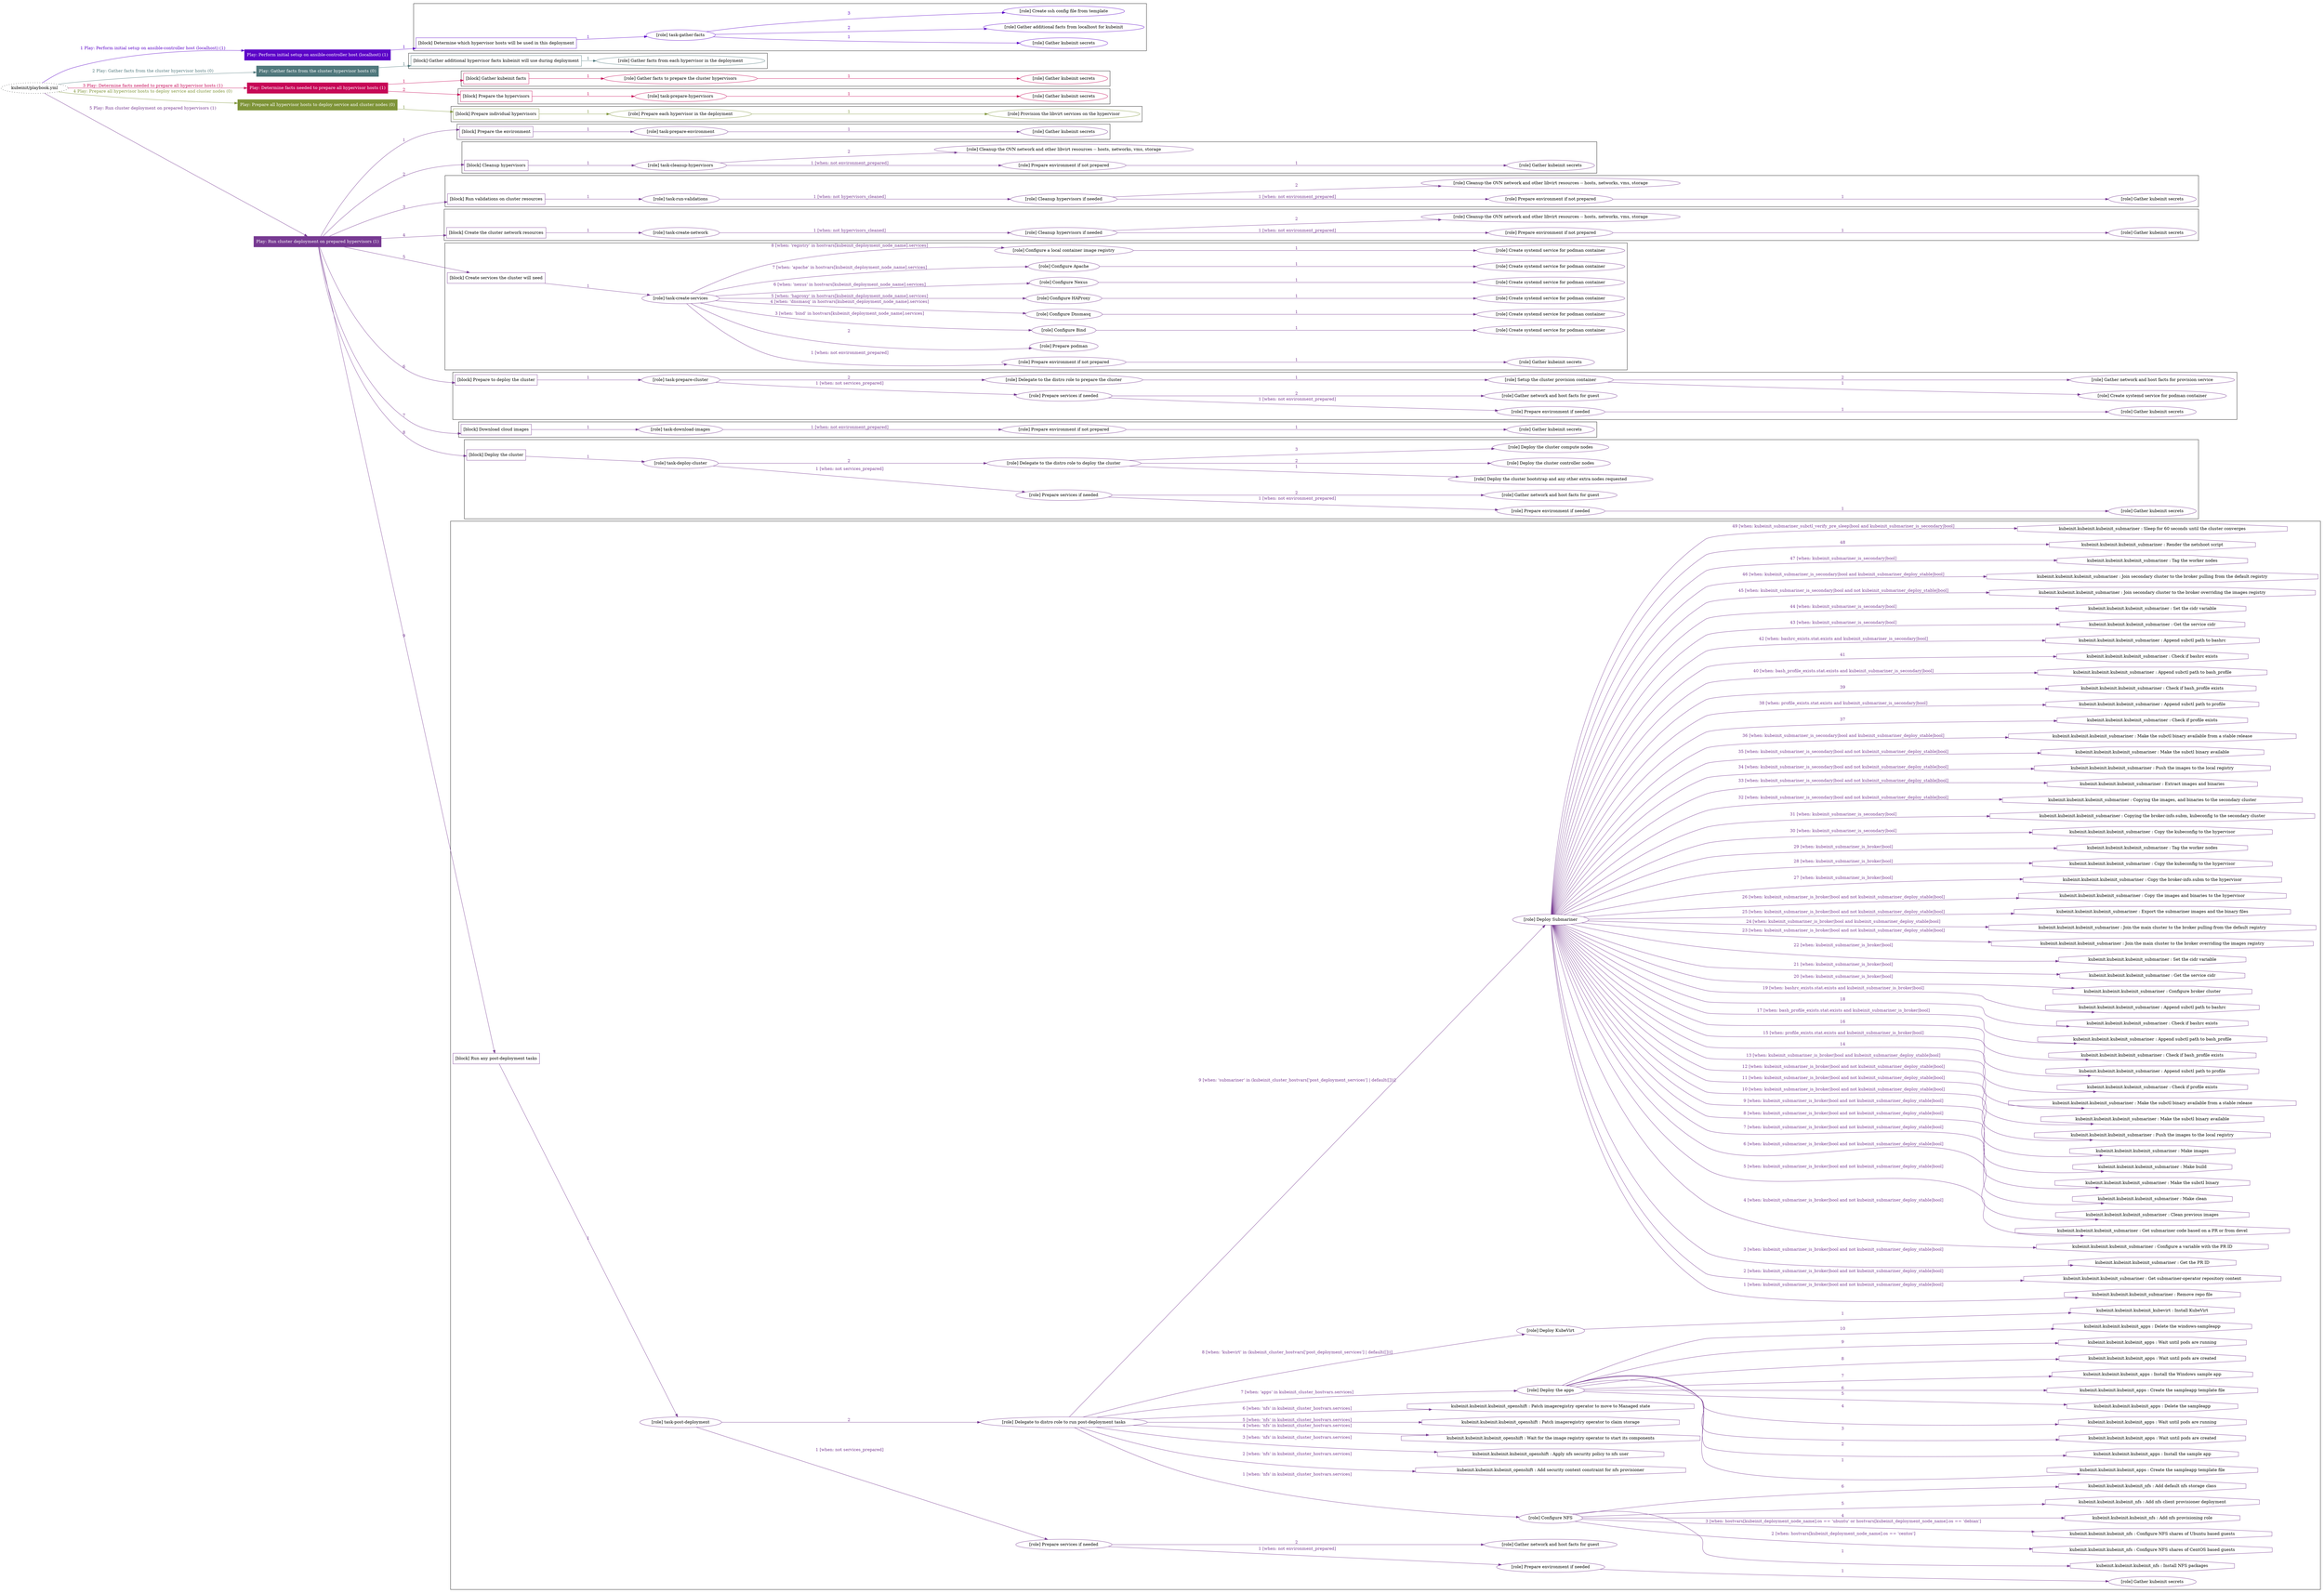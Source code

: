 digraph {
	graph [concentrate=true ordering=in rankdir=LR ratio=fill]
	edge [esep=5 sep=10]
	"kubeinit/playbook.yml" [URL="/home/runner/work/kubeinit/kubeinit/kubeinit/playbook.yml" id=playbook_c3095e73 style=dotted]
	"kubeinit/playbook.yml" -> play_df9a761e [label="1 Play: Perform initial setup on ansible-controller host (localhost) (1)" color="#5c04c8" fontcolor="#5c04c8" id=edge_play_df9a761e labeltooltip="1 Play: Perform initial setup on ansible-controller host (localhost) (1)" tooltip="1 Play: Perform initial setup on ansible-controller host (localhost) (1)"]
	subgraph "Play: Perform initial setup on ansible-controller host (localhost) (1)" {
		play_df9a761e [label="Play: Perform initial setup on ansible-controller host (localhost) (1)" URL="/home/runner/work/kubeinit/kubeinit/kubeinit/playbook.yml" color="#5c04c8" fontcolor="#ffffff" id=play_df9a761e shape=box style=filled tooltip=localhost]
		play_df9a761e -> block_a18865c0 [label=1 color="#5c04c8" fontcolor="#5c04c8" id=edge_block_a18865c0 labeltooltip=1 tooltip=1]
		subgraph cluster_block_a18865c0 {
			block_a18865c0 [label="[block] Determine which hypervisor hosts will be used in this deployment" URL="/home/runner/work/kubeinit/kubeinit/kubeinit/playbook.yml" color="#5c04c8" id=block_a18865c0 labeltooltip="Determine which hypervisor hosts will be used in this deployment" shape=box tooltip="Determine which hypervisor hosts will be used in this deployment"]
			block_a18865c0 -> role_0d79caa1 [label="1 " color="#5c04c8" fontcolor="#5c04c8" id=edge_role_0d79caa1 labeltooltip="1 " tooltip="1 "]
			subgraph "task-gather-facts" {
				role_0d79caa1 [label="[role] task-gather-facts" URL="/home/runner/work/kubeinit/kubeinit/kubeinit/playbook.yml" color="#5c04c8" id=role_0d79caa1 tooltip="task-gather-facts"]
				role_0d79caa1 -> role_7f8d0b9b [label="1 " color="#5c04c8" fontcolor="#5c04c8" id=edge_role_7f8d0b9b labeltooltip="1 " tooltip="1 "]
				subgraph "Gather kubeinit secrets" {
					role_7f8d0b9b [label="[role] Gather kubeinit secrets" URL="/home/runner/.ansible/collections/ansible_collections/kubeinit/kubeinit/roles/kubeinit_prepare/tasks/build_hypervisors_group.yml" color="#5c04c8" id=role_7f8d0b9b tooltip="Gather kubeinit secrets"]
				}
				role_0d79caa1 -> role_58d95aa0 [label="2 " color="#5c04c8" fontcolor="#5c04c8" id=edge_role_58d95aa0 labeltooltip="2 " tooltip="2 "]
				subgraph "Gather additional facts from localhost for kubeinit" {
					role_58d95aa0 [label="[role] Gather additional facts from localhost for kubeinit" URL="/home/runner/.ansible/collections/ansible_collections/kubeinit/kubeinit/roles/kubeinit_prepare/tasks/build_hypervisors_group.yml" color="#5c04c8" id=role_58d95aa0 tooltip="Gather additional facts from localhost for kubeinit"]
				}
				role_0d79caa1 -> role_d9874d50 [label="3 " color="#5c04c8" fontcolor="#5c04c8" id=edge_role_d9874d50 labeltooltip="3 " tooltip="3 "]
				subgraph "Create ssh config file from template" {
					role_d9874d50 [label="[role] Create ssh config file from template" URL="/home/runner/.ansible/collections/ansible_collections/kubeinit/kubeinit/roles/kubeinit_prepare/tasks/build_hypervisors_group.yml" color="#5c04c8" id=role_d9874d50 tooltip="Create ssh config file from template"]
				}
			}
		}
	}
	"kubeinit/playbook.yml" -> play_11bad612 [label="2 Play: Gather facts from the cluster hypervisor hosts (0)" color="#50787c" fontcolor="#50787c" id=edge_play_11bad612 labeltooltip="2 Play: Gather facts from the cluster hypervisor hosts (0)" tooltip="2 Play: Gather facts from the cluster hypervisor hosts (0)"]
	subgraph "Play: Gather facts from the cluster hypervisor hosts (0)" {
		play_11bad612 [label="Play: Gather facts from the cluster hypervisor hosts (0)" URL="/home/runner/work/kubeinit/kubeinit/kubeinit/playbook.yml" color="#50787c" fontcolor="#ffffff" id=play_11bad612 shape=box style=filled tooltip="Play: Gather facts from the cluster hypervisor hosts (0)"]
		play_11bad612 -> block_40010e5f [label=1 color="#50787c" fontcolor="#50787c" id=edge_block_40010e5f labeltooltip=1 tooltip=1]
		subgraph cluster_block_40010e5f {
			block_40010e5f [label="[block] Gather additional hypervisor facts kubeinit will use during deployment" URL="/home/runner/work/kubeinit/kubeinit/kubeinit/playbook.yml" color="#50787c" id=block_40010e5f labeltooltip="Gather additional hypervisor facts kubeinit will use during deployment" shape=box tooltip="Gather additional hypervisor facts kubeinit will use during deployment"]
			block_40010e5f -> role_43225b34 [label="1 " color="#50787c" fontcolor="#50787c" id=edge_role_43225b34 labeltooltip="1 " tooltip="1 "]
			subgraph "Gather facts from each hypervisor in the deployment" {
				role_43225b34 [label="[role] Gather facts from each hypervisor in the deployment" URL="/home/runner/work/kubeinit/kubeinit/kubeinit/playbook.yml" color="#50787c" id=role_43225b34 tooltip="Gather facts from each hypervisor in the deployment"]
			}
		}
	}
	"kubeinit/playbook.yml" -> play_0cda3241 [label="3 Play: Determine facts needed to prepare all hypervisor hosts (1)" color="#c60656" fontcolor="#c60656" id=edge_play_0cda3241 labeltooltip="3 Play: Determine facts needed to prepare all hypervisor hosts (1)" tooltip="3 Play: Determine facts needed to prepare all hypervisor hosts (1)"]
	subgraph "Play: Determine facts needed to prepare all hypervisor hosts (1)" {
		play_0cda3241 [label="Play: Determine facts needed to prepare all hypervisor hosts (1)" URL="/home/runner/work/kubeinit/kubeinit/kubeinit/playbook.yml" color="#c60656" fontcolor="#ffffff" id=play_0cda3241 shape=box style=filled tooltip=localhost]
		play_0cda3241 -> block_1d8d8ecf [label=1 color="#c60656" fontcolor="#c60656" id=edge_block_1d8d8ecf labeltooltip=1 tooltip=1]
		subgraph cluster_block_1d8d8ecf {
			block_1d8d8ecf [label="[block] Gather kubeinit facts" URL="/home/runner/work/kubeinit/kubeinit/kubeinit/playbook.yml" color="#c60656" id=block_1d8d8ecf labeltooltip="Gather kubeinit facts" shape=box tooltip="Gather kubeinit facts"]
			block_1d8d8ecf -> role_b4910687 [label="1 " color="#c60656" fontcolor="#c60656" id=edge_role_b4910687 labeltooltip="1 " tooltip="1 "]
			subgraph "Gather facts to prepare the cluster hypervisors" {
				role_b4910687 [label="[role] Gather facts to prepare the cluster hypervisors" URL="/home/runner/work/kubeinit/kubeinit/kubeinit/playbook.yml" color="#c60656" id=role_b4910687 tooltip="Gather facts to prepare the cluster hypervisors"]
				role_b4910687 -> role_a41b9e03 [label="1 " color="#c60656" fontcolor="#c60656" id=edge_role_a41b9e03 labeltooltip="1 " tooltip="1 "]
				subgraph "Gather kubeinit secrets" {
					role_a41b9e03 [label="[role] Gather kubeinit secrets" URL="/home/runner/.ansible/collections/ansible_collections/kubeinit/kubeinit/roles/kubeinit_prepare/tasks/gather_kubeinit_facts.yml" color="#c60656" id=role_a41b9e03 tooltip="Gather kubeinit secrets"]
				}
			}
		}
		play_0cda3241 -> block_b3a71fe9 [label=2 color="#c60656" fontcolor="#c60656" id=edge_block_b3a71fe9 labeltooltip=2 tooltip=2]
		subgraph cluster_block_b3a71fe9 {
			block_b3a71fe9 [label="[block] Prepare the hypervisors" URL="/home/runner/work/kubeinit/kubeinit/kubeinit/playbook.yml" color="#c60656" id=block_b3a71fe9 labeltooltip="Prepare the hypervisors" shape=box tooltip="Prepare the hypervisors"]
			block_b3a71fe9 -> role_20c1ece8 [label="1 " color="#c60656" fontcolor="#c60656" id=edge_role_20c1ece8 labeltooltip="1 " tooltip="1 "]
			subgraph "task-prepare-hypervisors" {
				role_20c1ece8 [label="[role] task-prepare-hypervisors" URL="/home/runner/work/kubeinit/kubeinit/kubeinit/playbook.yml" color="#c60656" id=role_20c1ece8 tooltip="task-prepare-hypervisors"]
				role_20c1ece8 -> role_58bc5746 [label="1 " color="#c60656" fontcolor="#c60656" id=edge_role_58bc5746 labeltooltip="1 " tooltip="1 "]
				subgraph "Gather kubeinit secrets" {
					role_58bc5746 [label="[role] Gather kubeinit secrets" URL="/home/runner/.ansible/collections/ansible_collections/kubeinit/kubeinit/roles/kubeinit_prepare/tasks/gather_kubeinit_facts.yml" color="#c60656" id=role_58bc5746 tooltip="Gather kubeinit secrets"]
				}
			}
		}
	}
	"kubeinit/playbook.yml" -> play_94c3ff2c [label="4 Play: Prepare all hypervisor hosts to deploy service and cluster nodes (0)" color="#7e9438" fontcolor="#7e9438" id=edge_play_94c3ff2c labeltooltip="4 Play: Prepare all hypervisor hosts to deploy service and cluster nodes (0)" tooltip="4 Play: Prepare all hypervisor hosts to deploy service and cluster nodes (0)"]
	subgraph "Play: Prepare all hypervisor hosts to deploy service and cluster nodes (0)" {
		play_94c3ff2c [label="Play: Prepare all hypervisor hosts to deploy service and cluster nodes (0)" URL="/home/runner/work/kubeinit/kubeinit/kubeinit/playbook.yml" color="#7e9438" fontcolor="#ffffff" id=play_94c3ff2c shape=box style=filled tooltip="Play: Prepare all hypervisor hosts to deploy service and cluster nodes (0)"]
		play_94c3ff2c -> block_29b61a2c [label=1 color="#7e9438" fontcolor="#7e9438" id=edge_block_29b61a2c labeltooltip=1 tooltip=1]
		subgraph cluster_block_29b61a2c {
			block_29b61a2c [label="[block] Prepare individual hypervisors" URL="/home/runner/work/kubeinit/kubeinit/kubeinit/playbook.yml" color="#7e9438" id=block_29b61a2c labeltooltip="Prepare individual hypervisors" shape=box tooltip="Prepare individual hypervisors"]
			block_29b61a2c -> role_f3b5f731 [label="1 " color="#7e9438" fontcolor="#7e9438" id=edge_role_f3b5f731 labeltooltip="1 " tooltip="1 "]
			subgraph "Prepare each hypervisor in the deployment" {
				role_f3b5f731 [label="[role] Prepare each hypervisor in the deployment" URL="/home/runner/work/kubeinit/kubeinit/kubeinit/playbook.yml" color="#7e9438" id=role_f3b5f731 tooltip="Prepare each hypervisor in the deployment"]
				role_f3b5f731 -> role_57bcbad8 [label="1 " color="#7e9438" fontcolor="#7e9438" id=edge_role_57bcbad8 labeltooltip="1 " tooltip="1 "]
				subgraph "Provision the libvirt services on the hypervisor" {
					role_57bcbad8 [label="[role] Provision the libvirt services on the hypervisor" URL="/home/runner/.ansible/collections/ansible_collections/kubeinit/kubeinit/roles/kubeinit_prepare/tasks/prepare_hypervisor.yml" color="#7e9438" id=role_57bcbad8 tooltip="Provision the libvirt services on the hypervisor"]
				}
			}
		}
	}
	"kubeinit/playbook.yml" -> play_e668d979 [label="5 Play: Run cluster deployment on prepared hypervisors (1)" color="#773a92" fontcolor="#773a92" id=edge_play_e668d979 labeltooltip="5 Play: Run cluster deployment on prepared hypervisors (1)" tooltip="5 Play: Run cluster deployment on prepared hypervisors (1)"]
	subgraph "Play: Run cluster deployment on prepared hypervisors (1)" {
		play_e668d979 [label="Play: Run cluster deployment on prepared hypervisors (1)" URL="/home/runner/work/kubeinit/kubeinit/kubeinit/playbook.yml" color="#773a92" fontcolor="#ffffff" id=play_e668d979 shape=box style=filled tooltip=localhost]
		play_e668d979 -> block_8aef549f [label=1 color="#773a92" fontcolor="#773a92" id=edge_block_8aef549f labeltooltip=1 tooltip=1]
		subgraph cluster_block_8aef549f {
			block_8aef549f [label="[block] Prepare the environment" URL="/home/runner/work/kubeinit/kubeinit/kubeinit/playbook.yml" color="#773a92" id=block_8aef549f labeltooltip="Prepare the environment" shape=box tooltip="Prepare the environment"]
			block_8aef549f -> role_79856730 [label="1 " color="#773a92" fontcolor="#773a92" id=edge_role_79856730 labeltooltip="1 " tooltip="1 "]
			subgraph "task-prepare-environment" {
				role_79856730 [label="[role] task-prepare-environment" URL="/home/runner/work/kubeinit/kubeinit/kubeinit/playbook.yml" color="#773a92" id=role_79856730 tooltip="task-prepare-environment"]
				role_79856730 -> role_03d37080 [label="1 " color="#773a92" fontcolor="#773a92" id=edge_role_03d37080 labeltooltip="1 " tooltip="1 "]
				subgraph "Gather kubeinit secrets" {
					role_03d37080 [label="[role] Gather kubeinit secrets" URL="/home/runner/.ansible/collections/ansible_collections/kubeinit/kubeinit/roles/kubeinit_prepare/tasks/gather_kubeinit_facts.yml" color="#773a92" id=role_03d37080 tooltip="Gather kubeinit secrets"]
				}
			}
		}
		play_e668d979 -> block_8ce4a52c [label=2 color="#773a92" fontcolor="#773a92" id=edge_block_8ce4a52c labeltooltip=2 tooltip=2]
		subgraph cluster_block_8ce4a52c {
			block_8ce4a52c [label="[block] Cleanup hypervisors" URL="/home/runner/work/kubeinit/kubeinit/kubeinit/playbook.yml" color="#773a92" id=block_8ce4a52c labeltooltip="Cleanup hypervisors" shape=box tooltip="Cleanup hypervisors"]
			block_8ce4a52c -> role_4d0f8e65 [label="1 " color="#773a92" fontcolor="#773a92" id=edge_role_4d0f8e65 labeltooltip="1 " tooltip="1 "]
			subgraph "task-cleanup-hypervisors" {
				role_4d0f8e65 [label="[role] task-cleanup-hypervisors" URL="/home/runner/work/kubeinit/kubeinit/kubeinit/playbook.yml" color="#773a92" id=role_4d0f8e65 tooltip="task-cleanup-hypervisors"]
				role_4d0f8e65 -> role_6657cf4e [label="1 [when: not environment_prepared]" color="#773a92" fontcolor="#773a92" id=edge_role_6657cf4e labeltooltip="1 [when: not environment_prepared]" tooltip="1 [when: not environment_prepared]"]
				subgraph "Prepare environment if not prepared" {
					role_6657cf4e [label="[role] Prepare environment if not prepared" URL="/home/runner/.ansible/collections/ansible_collections/kubeinit/kubeinit/roles/kubeinit_prepare/tasks/cleanup_hypervisors.yml" color="#773a92" id=role_6657cf4e tooltip="Prepare environment if not prepared"]
					role_6657cf4e -> role_9338c779 [label="1 " color="#773a92" fontcolor="#773a92" id=edge_role_9338c779 labeltooltip="1 " tooltip="1 "]
					subgraph "Gather kubeinit secrets" {
						role_9338c779 [label="[role] Gather kubeinit secrets" URL="/home/runner/.ansible/collections/ansible_collections/kubeinit/kubeinit/roles/kubeinit_prepare/tasks/gather_kubeinit_facts.yml" color="#773a92" id=role_9338c779 tooltip="Gather kubeinit secrets"]
					}
				}
				role_4d0f8e65 -> role_a5bd3eac [label="2 " color="#773a92" fontcolor="#773a92" id=edge_role_a5bd3eac labeltooltip="2 " tooltip="2 "]
				subgraph "Cleanup the OVN network and other libvirt resources -- hosts, networks, vms, storage" {
					role_a5bd3eac [label="[role] Cleanup the OVN network and other libvirt resources -- hosts, networks, vms, storage" URL="/home/runner/.ansible/collections/ansible_collections/kubeinit/kubeinit/roles/kubeinit_prepare/tasks/cleanup_hypervisors.yml" color="#773a92" id=role_a5bd3eac tooltip="Cleanup the OVN network and other libvirt resources -- hosts, networks, vms, storage"]
				}
			}
		}
		play_e668d979 -> block_c19c1ac4 [label=3 color="#773a92" fontcolor="#773a92" id=edge_block_c19c1ac4 labeltooltip=3 tooltip=3]
		subgraph cluster_block_c19c1ac4 {
			block_c19c1ac4 [label="[block] Run validations on cluster resources" URL="/home/runner/work/kubeinit/kubeinit/kubeinit/playbook.yml" color="#773a92" id=block_c19c1ac4 labeltooltip="Run validations on cluster resources" shape=box tooltip="Run validations on cluster resources"]
			block_c19c1ac4 -> role_16506019 [label="1 " color="#773a92" fontcolor="#773a92" id=edge_role_16506019 labeltooltip="1 " tooltip="1 "]
			subgraph "task-run-validations" {
				role_16506019 [label="[role] task-run-validations" URL="/home/runner/work/kubeinit/kubeinit/kubeinit/playbook.yml" color="#773a92" id=role_16506019 tooltip="task-run-validations"]
				role_16506019 -> role_ca8900e4 [label="1 [when: not hypervisors_cleaned]" color="#773a92" fontcolor="#773a92" id=edge_role_ca8900e4 labeltooltip="1 [when: not hypervisors_cleaned]" tooltip="1 [when: not hypervisors_cleaned]"]
				subgraph "Cleanup hypervisors if needed" {
					role_ca8900e4 [label="[role] Cleanup hypervisors if needed" URL="/home/runner/.ansible/collections/ansible_collections/kubeinit/kubeinit/roles/kubeinit_validations/tasks/main.yml" color="#773a92" id=role_ca8900e4 tooltip="Cleanup hypervisors if needed"]
					role_ca8900e4 -> role_b65b7ffd [label="1 [when: not environment_prepared]" color="#773a92" fontcolor="#773a92" id=edge_role_b65b7ffd labeltooltip="1 [when: not environment_prepared]" tooltip="1 [when: not environment_prepared]"]
					subgraph "Prepare environment if not prepared" {
						role_b65b7ffd [label="[role] Prepare environment if not prepared" URL="/home/runner/.ansible/collections/ansible_collections/kubeinit/kubeinit/roles/kubeinit_prepare/tasks/cleanup_hypervisors.yml" color="#773a92" id=role_b65b7ffd tooltip="Prepare environment if not prepared"]
						role_b65b7ffd -> role_8d214758 [label="1 " color="#773a92" fontcolor="#773a92" id=edge_role_8d214758 labeltooltip="1 " tooltip="1 "]
						subgraph "Gather kubeinit secrets" {
							role_8d214758 [label="[role] Gather kubeinit secrets" URL="/home/runner/.ansible/collections/ansible_collections/kubeinit/kubeinit/roles/kubeinit_prepare/tasks/gather_kubeinit_facts.yml" color="#773a92" id=role_8d214758 tooltip="Gather kubeinit secrets"]
						}
					}
					role_ca8900e4 -> role_74eeeb8d [label="2 " color="#773a92" fontcolor="#773a92" id=edge_role_74eeeb8d labeltooltip="2 " tooltip="2 "]
					subgraph "Cleanup the OVN network and other libvirt resources -- hosts, networks, vms, storage" {
						role_74eeeb8d [label="[role] Cleanup the OVN network and other libvirt resources -- hosts, networks, vms, storage" URL="/home/runner/.ansible/collections/ansible_collections/kubeinit/kubeinit/roles/kubeinit_prepare/tasks/cleanup_hypervisors.yml" color="#773a92" id=role_74eeeb8d tooltip="Cleanup the OVN network and other libvirt resources -- hosts, networks, vms, storage"]
					}
				}
			}
		}
		play_e668d979 -> block_6b9f9597 [label=4 color="#773a92" fontcolor="#773a92" id=edge_block_6b9f9597 labeltooltip=4 tooltip=4]
		subgraph cluster_block_6b9f9597 {
			block_6b9f9597 [label="[block] Create the cluster network resources" URL="/home/runner/work/kubeinit/kubeinit/kubeinit/playbook.yml" color="#773a92" id=block_6b9f9597 labeltooltip="Create the cluster network resources" shape=box tooltip="Create the cluster network resources"]
			block_6b9f9597 -> role_a40c1c8f [label="1 " color="#773a92" fontcolor="#773a92" id=edge_role_a40c1c8f labeltooltip="1 " tooltip="1 "]
			subgraph "task-create-network" {
				role_a40c1c8f [label="[role] task-create-network" URL="/home/runner/work/kubeinit/kubeinit/kubeinit/playbook.yml" color="#773a92" id=role_a40c1c8f tooltip="task-create-network"]
				role_a40c1c8f -> role_fb101906 [label="1 [when: not hypervisors_cleaned]" color="#773a92" fontcolor="#773a92" id=edge_role_fb101906 labeltooltip="1 [when: not hypervisors_cleaned]" tooltip="1 [when: not hypervisors_cleaned]"]
				subgraph "Cleanup hypervisors if needed" {
					role_fb101906 [label="[role] Cleanup hypervisors if needed" URL="/home/runner/.ansible/collections/ansible_collections/kubeinit/kubeinit/roles/kubeinit_libvirt/tasks/create_network.yml" color="#773a92" id=role_fb101906 tooltip="Cleanup hypervisors if needed"]
					role_fb101906 -> role_dd1f77a2 [label="1 [when: not environment_prepared]" color="#773a92" fontcolor="#773a92" id=edge_role_dd1f77a2 labeltooltip="1 [when: not environment_prepared]" tooltip="1 [when: not environment_prepared]"]
					subgraph "Prepare environment if not prepared" {
						role_dd1f77a2 [label="[role] Prepare environment if not prepared" URL="/home/runner/.ansible/collections/ansible_collections/kubeinit/kubeinit/roles/kubeinit_prepare/tasks/cleanup_hypervisors.yml" color="#773a92" id=role_dd1f77a2 tooltip="Prepare environment if not prepared"]
						role_dd1f77a2 -> role_382c9374 [label="1 " color="#773a92" fontcolor="#773a92" id=edge_role_382c9374 labeltooltip="1 " tooltip="1 "]
						subgraph "Gather kubeinit secrets" {
							role_382c9374 [label="[role] Gather kubeinit secrets" URL="/home/runner/.ansible/collections/ansible_collections/kubeinit/kubeinit/roles/kubeinit_prepare/tasks/gather_kubeinit_facts.yml" color="#773a92" id=role_382c9374 tooltip="Gather kubeinit secrets"]
						}
					}
					role_fb101906 -> role_793e6add [label="2 " color="#773a92" fontcolor="#773a92" id=edge_role_793e6add labeltooltip="2 " tooltip="2 "]
					subgraph "Cleanup the OVN network and other libvirt resources -- hosts, networks, vms, storage" {
						role_793e6add [label="[role] Cleanup the OVN network and other libvirt resources -- hosts, networks, vms, storage" URL="/home/runner/.ansible/collections/ansible_collections/kubeinit/kubeinit/roles/kubeinit_prepare/tasks/cleanup_hypervisors.yml" color="#773a92" id=role_793e6add tooltip="Cleanup the OVN network and other libvirt resources -- hosts, networks, vms, storage"]
					}
				}
			}
		}
		play_e668d979 -> block_24cb816f [label=5 color="#773a92" fontcolor="#773a92" id=edge_block_24cb816f labeltooltip=5 tooltip=5]
		subgraph cluster_block_24cb816f {
			block_24cb816f [label="[block] Create services the cluster will need" URL="/home/runner/work/kubeinit/kubeinit/kubeinit/playbook.yml" color="#773a92" id=block_24cb816f labeltooltip="Create services the cluster will need" shape=box tooltip="Create services the cluster will need"]
			block_24cb816f -> role_6f9cf4fd [label="1 " color="#773a92" fontcolor="#773a92" id=edge_role_6f9cf4fd labeltooltip="1 " tooltip="1 "]
			subgraph "task-create-services" {
				role_6f9cf4fd [label="[role] task-create-services" URL="/home/runner/work/kubeinit/kubeinit/kubeinit/playbook.yml" color="#773a92" id=role_6f9cf4fd tooltip="task-create-services"]
				role_6f9cf4fd -> role_4bb4d7d7 [label="1 [when: not environment_prepared]" color="#773a92" fontcolor="#773a92" id=edge_role_4bb4d7d7 labeltooltip="1 [when: not environment_prepared]" tooltip="1 [when: not environment_prepared]"]
				subgraph "Prepare environment if not prepared" {
					role_4bb4d7d7 [label="[role] Prepare environment if not prepared" URL="/home/runner/.ansible/collections/ansible_collections/kubeinit/kubeinit/roles/kubeinit_services/tasks/main.yml" color="#773a92" id=role_4bb4d7d7 tooltip="Prepare environment if not prepared"]
					role_4bb4d7d7 -> role_d1a3eb40 [label="1 " color="#773a92" fontcolor="#773a92" id=edge_role_d1a3eb40 labeltooltip="1 " tooltip="1 "]
					subgraph "Gather kubeinit secrets" {
						role_d1a3eb40 [label="[role] Gather kubeinit secrets" URL="/home/runner/.ansible/collections/ansible_collections/kubeinit/kubeinit/roles/kubeinit_prepare/tasks/gather_kubeinit_facts.yml" color="#773a92" id=role_d1a3eb40 tooltip="Gather kubeinit secrets"]
					}
				}
				role_6f9cf4fd -> role_adb8f502 [label="2 " color="#773a92" fontcolor="#773a92" id=edge_role_adb8f502 labeltooltip="2 " tooltip="2 "]
				subgraph "Prepare podman" {
					role_adb8f502 [label="[role] Prepare podman" URL="/home/runner/.ansible/collections/ansible_collections/kubeinit/kubeinit/roles/kubeinit_services/tasks/00_create_service_pod.yml" color="#773a92" id=role_adb8f502 tooltip="Prepare podman"]
				}
				role_6f9cf4fd -> role_aa23ac2e [label="3 [when: 'bind' in hostvars[kubeinit_deployment_node_name].services]" color="#773a92" fontcolor="#773a92" id=edge_role_aa23ac2e labeltooltip="3 [when: 'bind' in hostvars[kubeinit_deployment_node_name].services]" tooltip="3 [when: 'bind' in hostvars[kubeinit_deployment_node_name].services]"]
				subgraph "Configure Bind" {
					role_aa23ac2e [label="[role] Configure Bind" URL="/home/runner/.ansible/collections/ansible_collections/kubeinit/kubeinit/roles/kubeinit_services/tasks/start_services_containers.yml" color="#773a92" id=role_aa23ac2e tooltip="Configure Bind"]
					role_aa23ac2e -> role_2b96f0b1 [label="1 " color="#773a92" fontcolor="#773a92" id=edge_role_2b96f0b1 labeltooltip="1 " tooltip="1 "]
					subgraph "Create systemd service for podman container" {
						role_2b96f0b1 [label="[role] Create systemd service for podman container" URL="/home/runner/.ansible/collections/ansible_collections/kubeinit/kubeinit/roles/kubeinit_bind/tasks/main.yml" color="#773a92" id=role_2b96f0b1 tooltip="Create systemd service for podman container"]
					}
				}
				role_6f9cf4fd -> role_f24dcd78 [label="4 [when: 'dnsmasq' in hostvars[kubeinit_deployment_node_name].services]" color="#773a92" fontcolor="#773a92" id=edge_role_f24dcd78 labeltooltip="4 [when: 'dnsmasq' in hostvars[kubeinit_deployment_node_name].services]" tooltip="4 [when: 'dnsmasq' in hostvars[kubeinit_deployment_node_name].services]"]
				subgraph "Configure Dnsmasq" {
					role_f24dcd78 [label="[role] Configure Dnsmasq" URL="/home/runner/.ansible/collections/ansible_collections/kubeinit/kubeinit/roles/kubeinit_services/tasks/start_services_containers.yml" color="#773a92" id=role_f24dcd78 tooltip="Configure Dnsmasq"]
					role_f24dcd78 -> role_65ee7ef2 [label="1 " color="#773a92" fontcolor="#773a92" id=edge_role_65ee7ef2 labeltooltip="1 " tooltip="1 "]
					subgraph "Create systemd service for podman container" {
						role_65ee7ef2 [label="[role] Create systemd service for podman container" URL="/home/runner/.ansible/collections/ansible_collections/kubeinit/kubeinit/roles/kubeinit_dnsmasq/tasks/main.yml" color="#773a92" id=role_65ee7ef2 tooltip="Create systemd service for podman container"]
					}
				}
				role_6f9cf4fd -> role_c24e1bee [label="5 [when: 'haproxy' in hostvars[kubeinit_deployment_node_name].services]" color="#773a92" fontcolor="#773a92" id=edge_role_c24e1bee labeltooltip="5 [when: 'haproxy' in hostvars[kubeinit_deployment_node_name].services]" tooltip="5 [when: 'haproxy' in hostvars[kubeinit_deployment_node_name].services]"]
				subgraph "Configure HAProxy" {
					role_c24e1bee [label="[role] Configure HAProxy" URL="/home/runner/.ansible/collections/ansible_collections/kubeinit/kubeinit/roles/kubeinit_services/tasks/start_services_containers.yml" color="#773a92" id=role_c24e1bee tooltip="Configure HAProxy"]
					role_c24e1bee -> role_df6a3438 [label="1 " color="#773a92" fontcolor="#773a92" id=edge_role_df6a3438 labeltooltip="1 " tooltip="1 "]
					subgraph "Create systemd service for podman container" {
						role_df6a3438 [label="[role] Create systemd service for podman container" URL="/home/runner/.ansible/collections/ansible_collections/kubeinit/kubeinit/roles/kubeinit_haproxy/tasks/main.yml" color="#773a92" id=role_df6a3438 tooltip="Create systemd service for podman container"]
					}
				}
				role_6f9cf4fd -> role_66c1c743 [label="6 [when: 'nexus' in hostvars[kubeinit_deployment_node_name].services]" color="#773a92" fontcolor="#773a92" id=edge_role_66c1c743 labeltooltip="6 [when: 'nexus' in hostvars[kubeinit_deployment_node_name].services]" tooltip="6 [when: 'nexus' in hostvars[kubeinit_deployment_node_name].services]"]
				subgraph "Configure Nexus" {
					role_66c1c743 [label="[role] Configure Nexus" URL="/home/runner/.ansible/collections/ansible_collections/kubeinit/kubeinit/roles/kubeinit_services/tasks/start_services_containers.yml" color="#773a92" id=role_66c1c743 tooltip="Configure Nexus"]
					role_66c1c743 -> role_c115a5a9 [label="1 " color="#773a92" fontcolor="#773a92" id=edge_role_c115a5a9 labeltooltip="1 " tooltip="1 "]
					subgraph "Create systemd service for podman container" {
						role_c115a5a9 [label="[role] Create systemd service for podman container" URL="/home/runner/.ansible/collections/ansible_collections/kubeinit/kubeinit/roles/kubeinit_nexus/tasks/main.yml" color="#773a92" id=role_c115a5a9 tooltip="Create systemd service for podman container"]
					}
				}
				role_6f9cf4fd -> role_60f876c5 [label="7 [when: 'apache' in hostvars[kubeinit_deployment_node_name].services]" color="#773a92" fontcolor="#773a92" id=edge_role_60f876c5 labeltooltip="7 [when: 'apache' in hostvars[kubeinit_deployment_node_name].services]" tooltip="7 [when: 'apache' in hostvars[kubeinit_deployment_node_name].services]"]
				subgraph "Configure Apache" {
					role_60f876c5 [label="[role] Configure Apache" URL="/home/runner/.ansible/collections/ansible_collections/kubeinit/kubeinit/roles/kubeinit_services/tasks/start_services_containers.yml" color="#773a92" id=role_60f876c5 tooltip="Configure Apache"]
					role_60f876c5 -> role_5cd9df7c [label="1 " color="#773a92" fontcolor="#773a92" id=edge_role_5cd9df7c labeltooltip="1 " tooltip="1 "]
					subgraph "Create systemd service for podman container" {
						role_5cd9df7c [label="[role] Create systemd service for podman container" URL="/home/runner/.ansible/collections/ansible_collections/kubeinit/kubeinit/roles/kubeinit_apache/tasks/main.yml" color="#773a92" id=role_5cd9df7c tooltip="Create systemd service for podman container"]
					}
				}
				role_6f9cf4fd -> role_2d79db7f [label="8 [when: 'registry' in hostvars[kubeinit_deployment_node_name].services]" color="#773a92" fontcolor="#773a92" id=edge_role_2d79db7f labeltooltip="8 [when: 'registry' in hostvars[kubeinit_deployment_node_name].services]" tooltip="8 [when: 'registry' in hostvars[kubeinit_deployment_node_name].services]"]
				subgraph "Configure a local container image registry" {
					role_2d79db7f [label="[role] Configure a local container image registry" URL="/home/runner/.ansible/collections/ansible_collections/kubeinit/kubeinit/roles/kubeinit_services/tasks/start_services_containers.yml" color="#773a92" id=role_2d79db7f tooltip="Configure a local container image registry"]
					role_2d79db7f -> role_2bb7443d [label="1 " color="#773a92" fontcolor="#773a92" id=edge_role_2bb7443d labeltooltip="1 " tooltip="1 "]
					subgraph "Create systemd service for podman container" {
						role_2bb7443d [label="[role] Create systemd service for podman container" URL="/home/runner/.ansible/collections/ansible_collections/kubeinit/kubeinit/roles/kubeinit_registry/tasks/main.yml" color="#773a92" id=role_2bb7443d tooltip="Create systemd service for podman container"]
					}
				}
			}
		}
		play_e668d979 -> block_a6605010 [label=6 color="#773a92" fontcolor="#773a92" id=edge_block_a6605010 labeltooltip=6 tooltip=6]
		subgraph cluster_block_a6605010 {
			block_a6605010 [label="[block] Prepare to deploy the cluster" URL="/home/runner/work/kubeinit/kubeinit/kubeinit/playbook.yml" color="#773a92" id=block_a6605010 labeltooltip="Prepare to deploy the cluster" shape=box tooltip="Prepare to deploy the cluster"]
			block_a6605010 -> role_17628bcd [label="1 " color="#773a92" fontcolor="#773a92" id=edge_role_17628bcd labeltooltip="1 " tooltip="1 "]
			subgraph "task-prepare-cluster" {
				role_17628bcd [label="[role] task-prepare-cluster" URL="/home/runner/work/kubeinit/kubeinit/kubeinit/playbook.yml" color="#773a92" id=role_17628bcd tooltip="task-prepare-cluster"]
				role_17628bcd -> role_121b48ac [label="1 [when: not services_prepared]" color="#773a92" fontcolor="#773a92" id=edge_role_121b48ac labeltooltip="1 [when: not services_prepared]" tooltip="1 [when: not services_prepared]"]
				subgraph "Prepare services if needed" {
					role_121b48ac [label="[role] Prepare services if needed" URL="/home/runner/.ansible/collections/ansible_collections/kubeinit/kubeinit/roles/kubeinit_prepare/tasks/prepare_cluster.yml" color="#773a92" id=role_121b48ac tooltip="Prepare services if needed"]
					role_121b48ac -> role_479a9b0a [label="1 [when: not environment_prepared]" color="#773a92" fontcolor="#773a92" id=edge_role_479a9b0a labeltooltip="1 [when: not environment_prepared]" tooltip="1 [when: not environment_prepared]"]
					subgraph "Prepare environment if needed" {
						role_479a9b0a [label="[role] Prepare environment if needed" URL="/home/runner/.ansible/collections/ansible_collections/kubeinit/kubeinit/roles/kubeinit_services/tasks/prepare_services.yml" color="#773a92" id=role_479a9b0a tooltip="Prepare environment if needed"]
						role_479a9b0a -> role_f9df8f2b [label="1 " color="#773a92" fontcolor="#773a92" id=edge_role_f9df8f2b labeltooltip="1 " tooltip="1 "]
						subgraph "Gather kubeinit secrets" {
							role_f9df8f2b [label="[role] Gather kubeinit secrets" URL="/home/runner/.ansible/collections/ansible_collections/kubeinit/kubeinit/roles/kubeinit_prepare/tasks/gather_kubeinit_facts.yml" color="#773a92" id=role_f9df8f2b tooltip="Gather kubeinit secrets"]
						}
					}
					role_121b48ac -> role_40ec7a91 [label="2 " color="#773a92" fontcolor="#773a92" id=edge_role_40ec7a91 labeltooltip="2 " tooltip="2 "]
					subgraph "Gather network and host facts for guest" {
						role_40ec7a91 [label="[role] Gather network and host facts for guest" URL="/home/runner/.ansible/collections/ansible_collections/kubeinit/kubeinit/roles/kubeinit_services/tasks/prepare_services.yml" color="#773a92" id=role_40ec7a91 tooltip="Gather network and host facts for guest"]
					}
				}
				role_17628bcd -> role_1676328f [label="2 " color="#773a92" fontcolor="#773a92" id=edge_role_1676328f labeltooltip="2 " tooltip="2 "]
				subgraph "Delegate to the distro role to prepare the cluster" {
					role_1676328f [label="[role] Delegate to the distro role to prepare the cluster" URL="/home/runner/.ansible/collections/ansible_collections/kubeinit/kubeinit/roles/kubeinit_prepare/tasks/prepare_cluster.yml" color="#773a92" id=role_1676328f tooltip="Delegate to the distro role to prepare the cluster"]
					role_1676328f -> role_94510b31 [label="1 " color="#773a92" fontcolor="#773a92" id=edge_role_94510b31 labeltooltip="1 " tooltip="1 "]
					subgraph "Setup the cluster provision container" {
						role_94510b31 [label="[role] Setup the cluster provision container" URL="/home/runner/.ansible/collections/ansible_collections/kubeinit/kubeinit/roles/kubeinit_openshift/tasks/prepare_cluster.yml" color="#773a92" id=role_94510b31 tooltip="Setup the cluster provision container"]
						role_94510b31 -> role_ba51c1d1 [label="1 " color="#773a92" fontcolor="#773a92" id=edge_role_ba51c1d1 labeltooltip="1 " tooltip="1 "]
						subgraph "Create systemd service for podman container" {
							role_ba51c1d1 [label="[role] Create systemd service for podman container" URL="/home/runner/.ansible/collections/ansible_collections/kubeinit/kubeinit/roles/kubeinit_services/tasks/create_provision_container.yml" color="#773a92" id=role_ba51c1d1 tooltip="Create systemd service for podman container"]
						}
						role_94510b31 -> role_fd1eb1e0 [label="2 " color="#773a92" fontcolor="#773a92" id=edge_role_fd1eb1e0 labeltooltip="2 " tooltip="2 "]
						subgraph "Gather network and host facts for provision service" {
							role_fd1eb1e0 [label="[role] Gather network and host facts for provision service" URL="/home/runner/.ansible/collections/ansible_collections/kubeinit/kubeinit/roles/kubeinit_services/tasks/create_provision_container.yml" color="#773a92" id=role_fd1eb1e0 tooltip="Gather network and host facts for provision service"]
						}
					}
				}
			}
		}
		play_e668d979 -> block_36024a42 [label=7 color="#773a92" fontcolor="#773a92" id=edge_block_36024a42 labeltooltip=7 tooltip=7]
		subgraph cluster_block_36024a42 {
			block_36024a42 [label="[block] Download cloud images" URL="/home/runner/work/kubeinit/kubeinit/kubeinit/playbook.yml" color="#773a92" id=block_36024a42 labeltooltip="Download cloud images" shape=box tooltip="Download cloud images"]
			block_36024a42 -> role_d2296828 [label="1 " color="#773a92" fontcolor="#773a92" id=edge_role_d2296828 labeltooltip="1 " tooltip="1 "]
			subgraph "task-download-images" {
				role_d2296828 [label="[role] task-download-images" URL="/home/runner/work/kubeinit/kubeinit/kubeinit/playbook.yml" color="#773a92" id=role_d2296828 tooltip="task-download-images"]
				role_d2296828 -> role_0cc03b55 [label="1 [when: not environment_prepared]" color="#773a92" fontcolor="#773a92" id=edge_role_0cc03b55 labeltooltip="1 [when: not environment_prepared]" tooltip="1 [when: not environment_prepared]"]
				subgraph "Prepare environment if not prepared" {
					role_0cc03b55 [label="[role] Prepare environment if not prepared" URL="/home/runner/.ansible/collections/ansible_collections/kubeinit/kubeinit/roles/kubeinit_libvirt/tasks/download_cloud_images.yml" color="#773a92" id=role_0cc03b55 tooltip="Prepare environment if not prepared"]
					role_0cc03b55 -> role_684cb31f [label="1 " color="#773a92" fontcolor="#773a92" id=edge_role_684cb31f labeltooltip="1 " tooltip="1 "]
					subgraph "Gather kubeinit secrets" {
						role_684cb31f [label="[role] Gather kubeinit secrets" URL="/home/runner/.ansible/collections/ansible_collections/kubeinit/kubeinit/roles/kubeinit_prepare/tasks/gather_kubeinit_facts.yml" color="#773a92" id=role_684cb31f tooltip="Gather kubeinit secrets"]
					}
				}
			}
		}
		play_e668d979 -> block_2a4800dd [label=8 color="#773a92" fontcolor="#773a92" id=edge_block_2a4800dd labeltooltip=8 tooltip=8]
		subgraph cluster_block_2a4800dd {
			block_2a4800dd [label="[block] Deploy the cluster" URL="/home/runner/work/kubeinit/kubeinit/kubeinit/playbook.yml" color="#773a92" id=block_2a4800dd labeltooltip="Deploy the cluster" shape=box tooltip="Deploy the cluster"]
			block_2a4800dd -> role_0ad75c07 [label="1 " color="#773a92" fontcolor="#773a92" id=edge_role_0ad75c07 labeltooltip="1 " tooltip="1 "]
			subgraph "task-deploy-cluster" {
				role_0ad75c07 [label="[role] task-deploy-cluster" URL="/home/runner/work/kubeinit/kubeinit/kubeinit/playbook.yml" color="#773a92" id=role_0ad75c07 tooltip="task-deploy-cluster"]
				role_0ad75c07 -> role_6dc86027 [label="1 [when: not services_prepared]" color="#773a92" fontcolor="#773a92" id=edge_role_6dc86027 labeltooltip="1 [when: not services_prepared]" tooltip="1 [when: not services_prepared]"]
				subgraph "Prepare services if needed" {
					role_6dc86027 [label="[role] Prepare services if needed" URL="/home/runner/.ansible/collections/ansible_collections/kubeinit/kubeinit/roles/kubeinit_prepare/tasks/deploy_cluster.yml" color="#773a92" id=role_6dc86027 tooltip="Prepare services if needed"]
					role_6dc86027 -> role_7aabcb71 [label="1 [when: not environment_prepared]" color="#773a92" fontcolor="#773a92" id=edge_role_7aabcb71 labeltooltip="1 [when: not environment_prepared]" tooltip="1 [when: not environment_prepared]"]
					subgraph "Prepare environment if needed" {
						role_7aabcb71 [label="[role] Prepare environment if needed" URL="/home/runner/.ansible/collections/ansible_collections/kubeinit/kubeinit/roles/kubeinit_services/tasks/prepare_services.yml" color="#773a92" id=role_7aabcb71 tooltip="Prepare environment if needed"]
						role_7aabcb71 -> role_df164b1b [label="1 " color="#773a92" fontcolor="#773a92" id=edge_role_df164b1b labeltooltip="1 " tooltip="1 "]
						subgraph "Gather kubeinit secrets" {
							role_df164b1b [label="[role] Gather kubeinit secrets" URL="/home/runner/.ansible/collections/ansible_collections/kubeinit/kubeinit/roles/kubeinit_prepare/tasks/gather_kubeinit_facts.yml" color="#773a92" id=role_df164b1b tooltip="Gather kubeinit secrets"]
						}
					}
					role_6dc86027 -> role_c2cface9 [label="2 " color="#773a92" fontcolor="#773a92" id=edge_role_c2cface9 labeltooltip="2 " tooltip="2 "]
					subgraph "Gather network and host facts for guest" {
						role_c2cface9 [label="[role] Gather network and host facts for guest" URL="/home/runner/.ansible/collections/ansible_collections/kubeinit/kubeinit/roles/kubeinit_services/tasks/prepare_services.yml" color="#773a92" id=role_c2cface9 tooltip="Gather network and host facts for guest"]
					}
				}
				role_0ad75c07 -> role_f27dc673 [label="2 " color="#773a92" fontcolor="#773a92" id=edge_role_f27dc673 labeltooltip="2 " tooltip="2 "]
				subgraph "Delegate to the distro role to deploy the cluster" {
					role_f27dc673 [label="[role] Delegate to the distro role to deploy the cluster" URL="/home/runner/.ansible/collections/ansible_collections/kubeinit/kubeinit/roles/kubeinit_prepare/tasks/deploy_cluster.yml" color="#773a92" id=role_f27dc673 tooltip="Delegate to the distro role to deploy the cluster"]
					role_f27dc673 -> role_81a63669 [label="1 " color="#773a92" fontcolor="#773a92" id=edge_role_81a63669 labeltooltip="1 " tooltip="1 "]
					subgraph "Deploy the cluster bootstrap and any other extra nodes requested" {
						role_81a63669 [label="[role] Deploy the cluster bootstrap and any other extra nodes requested" URL="/home/runner/.ansible/collections/ansible_collections/kubeinit/kubeinit/roles/kubeinit_openshift/tasks/main.yml" color="#773a92" id=role_81a63669 tooltip="Deploy the cluster bootstrap and any other extra nodes requested"]
					}
					role_f27dc673 -> role_5d014769 [label="2 " color="#773a92" fontcolor="#773a92" id=edge_role_5d014769 labeltooltip="2 " tooltip="2 "]
					subgraph "Deploy the cluster controller nodes" {
						role_5d014769 [label="[role] Deploy the cluster controller nodes" URL="/home/runner/.ansible/collections/ansible_collections/kubeinit/kubeinit/roles/kubeinit_openshift/tasks/main.yml" color="#773a92" id=role_5d014769 tooltip="Deploy the cluster controller nodes"]
					}
					role_f27dc673 -> role_d9e46d50 [label="3 " color="#773a92" fontcolor="#773a92" id=edge_role_d9e46d50 labeltooltip="3 " tooltip="3 "]
					subgraph "Deploy the cluster compute nodes" {
						role_d9e46d50 [label="[role] Deploy the cluster compute nodes" URL="/home/runner/.ansible/collections/ansible_collections/kubeinit/kubeinit/roles/kubeinit_openshift/tasks/main.yml" color="#773a92" id=role_d9e46d50 tooltip="Deploy the cluster compute nodes"]
					}
				}
			}
		}
		play_e668d979 -> block_65f3bf02 [label=9 color="#773a92" fontcolor="#773a92" id=edge_block_65f3bf02 labeltooltip=9 tooltip=9]
		subgraph cluster_block_65f3bf02 {
			block_65f3bf02 [label="[block] Run any post-deployment tasks" URL="/home/runner/work/kubeinit/kubeinit/kubeinit/playbook.yml" color="#773a92" id=block_65f3bf02 labeltooltip="Run any post-deployment tasks" shape=box tooltip="Run any post-deployment tasks"]
			block_65f3bf02 -> role_e4f7d1fd [label="1 " color="#773a92" fontcolor="#773a92" id=edge_role_e4f7d1fd labeltooltip="1 " tooltip="1 "]
			subgraph "task-post-deployment" {
				role_e4f7d1fd [label="[role] task-post-deployment" URL="/home/runner/work/kubeinit/kubeinit/kubeinit/playbook.yml" color="#773a92" id=role_e4f7d1fd tooltip="task-post-deployment"]
				role_e4f7d1fd -> role_3b57520f [label="1 [when: not services_prepared]" color="#773a92" fontcolor="#773a92" id=edge_role_3b57520f labeltooltip="1 [when: not services_prepared]" tooltip="1 [when: not services_prepared]"]
				subgraph "Prepare services if needed" {
					role_3b57520f [label="[role] Prepare services if needed" URL="/home/runner/.ansible/collections/ansible_collections/kubeinit/kubeinit/roles/kubeinit_prepare/tasks/post_deployment.yml" color="#773a92" id=role_3b57520f tooltip="Prepare services if needed"]
					role_3b57520f -> role_ff7c8015 [label="1 [when: not environment_prepared]" color="#773a92" fontcolor="#773a92" id=edge_role_ff7c8015 labeltooltip="1 [when: not environment_prepared]" tooltip="1 [when: not environment_prepared]"]
					subgraph "Prepare environment if needed" {
						role_ff7c8015 [label="[role] Prepare environment if needed" URL="/home/runner/.ansible/collections/ansible_collections/kubeinit/kubeinit/roles/kubeinit_services/tasks/prepare_services.yml" color="#773a92" id=role_ff7c8015 tooltip="Prepare environment if needed"]
						role_ff7c8015 -> role_51e35d56 [label="1 " color="#773a92" fontcolor="#773a92" id=edge_role_51e35d56 labeltooltip="1 " tooltip="1 "]
						subgraph "Gather kubeinit secrets" {
							role_51e35d56 [label="[role] Gather kubeinit secrets" URL="/home/runner/.ansible/collections/ansible_collections/kubeinit/kubeinit/roles/kubeinit_prepare/tasks/gather_kubeinit_facts.yml" color="#773a92" id=role_51e35d56 tooltip="Gather kubeinit secrets"]
						}
					}
					role_3b57520f -> role_4eb04f33 [label="2 " color="#773a92" fontcolor="#773a92" id=edge_role_4eb04f33 labeltooltip="2 " tooltip="2 "]
					subgraph "Gather network and host facts for guest" {
						role_4eb04f33 [label="[role] Gather network and host facts for guest" URL="/home/runner/.ansible/collections/ansible_collections/kubeinit/kubeinit/roles/kubeinit_services/tasks/prepare_services.yml" color="#773a92" id=role_4eb04f33 tooltip="Gather network and host facts for guest"]
					}
				}
				role_e4f7d1fd -> role_9224d141 [label="2 " color="#773a92" fontcolor="#773a92" id=edge_role_9224d141 labeltooltip="2 " tooltip="2 "]
				subgraph "Delegate to distro role to run post-deployment tasks" {
					role_9224d141 [label="[role] Delegate to distro role to run post-deployment tasks" URL="/home/runner/.ansible/collections/ansible_collections/kubeinit/kubeinit/roles/kubeinit_prepare/tasks/post_deployment.yml" color="#773a92" id=role_9224d141 tooltip="Delegate to distro role to run post-deployment tasks"]
					role_9224d141 -> role_d1c58087 [label="1 [when: 'nfs' in kubeinit_cluster_hostvars.services]" color="#773a92" fontcolor="#773a92" id=edge_role_d1c58087 labeltooltip="1 [when: 'nfs' in kubeinit_cluster_hostvars.services]" tooltip="1 [when: 'nfs' in kubeinit_cluster_hostvars.services]"]
					subgraph "Configure NFS" {
						role_d1c58087 [label="[role] Configure NFS" URL="/home/runner/.ansible/collections/ansible_collections/kubeinit/kubeinit/roles/kubeinit_openshift/tasks/post_deployment_tasks.yml" color="#773a92" id=role_d1c58087 tooltip="Configure NFS"]
						task_eeae4767 [label="kubeinit.kubeinit.kubeinit_nfs : Install NFS packages" URL="/home/runner/.ansible/collections/ansible_collections/kubeinit/kubeinit/roles/kubeinit_nfs/tasks/main.yml" color="#773a92" id=task_eeae4767 shape=octagon tooltip="kubeinit.kubeinit.kubeinit_nfs : Install NFS packages"]
						role_d1c58087 -> task_eeae4767 [label="1 " color="#773a92" fontcolor="#773a92" id=edge_task_eeae4767 labeltooltip="1 " tooltip="1 "]
						task_6b89abd3 [label="kubeinit.kubeinit.kubeinit_nfs : Configure NFS shares of CentOS based guests" URL="/home/runner/.ansible/collections/ansible_collections/kubeinit/kubeinit/roles/kubeinit_nfs/tasks/main.yml" color="#773a92" id=task_6b89abd3 shape=octagon tooltip="kubeinit.kubeinit.kubeinit_nfs : Configure NFS shares of CentOS based guests"]
						role_d1c58087 -> task_6b89abd3 [label="2 [when: hostvars[kubeinit_deployment_node_name].os == 'centos']" color="#773a92" fontcolor="#773a92" id=edge_task_6b89abd3 labeltooltip="2 [when: hostvars[kubeinit_deployment_node_name].os == 'centos']" tooltip="2 [when: hostvars[kubeinit_deployment_node_name].os == 'centos']"]
						task_2c779d2c [label="kubeinit.kubeinit.kubeinit_nfs : Configure NFS shares of Ubuntu based guests" URL="/home/runner/.ansible/collections/ansible_collections/kubeinit/kubeinit/roles/kubeinit_nfs/tasks/main.yml" color="#773a92" id=task_2c779d2c shape=octagon tooltip="kubeinit.kubeinit.kubeinit_nfs : Configure NFS shares of Ubuntu based guests"]
						role_d1c58087 -> task_2c779d2c [label="3 [when: hostvars[kubeinit_deployment_node_name].os == 'ubuntu' or hostvars[kubeinit_deployment_node_name].os == 'debian']" color="#773a92" fontcolor="#773a92" id=edge_task_2c779d2c labeltooltip="3 [when: hostvars[kubeinit_deployment_node_name].os == 'ubuntu' or hostvars[kubeinit_deployment_node_name].os == 'debian']" tooltip="3 [when: hostvars[kubeinit_deployment_node_name].os == 'ubuntu' or hostvars[kubeinit_deployment_node_name].os == 'debian']"]
						task_69a241cb [label="kubeinit.kubeinit.kubeinit_nfs : Add nfs provisioning role" URL="/home/runner/.ansible/collections/ansible_collections/kubeinit/kubeinit/roles/kubeinit_nfs/tasks/main.yml" color="#773a92" id=task_69a241cb shape=octagon tooltip="kubeinit.kubeinit.kubeinit_nfs : Add nfs provisioning role"]
						role_d1c58087 -> task_69a241cb [label="4 " color="#773a92" fontcolor="#773a92" id=edge_task_69a241cb labeltooltip="4 " tooltip="4 "]
						task_0d65e6a0 [label="kubeinit.kubeinit.kubeinit_nfs : Add nfs client provisioner deployment" URL="/home/runner/.ansible/collections/ansible_collections/kubeinit/kubeinit/roles/kubeinit_nfs/tasks/main.yml" color="#773a92" id=task_0d65e6a0 shape=octagon tooltip="kubeinit.kubeinit.kubeinit_nfs : Add nfs client provisioner deployment"]
						role_d1c58087 -> task_0d65e6a0 [label="5 " color="#773a92" fontcolor="#773a92" id=edge_task_0d65e6a0 labeltooltip="5 " tooltip="5 "]
						task_2be952fb [label="kubeinit.kubeinit.kubeinit_nfs : Add default nfs storage class" URL="/home/runner/.ansible/collections/ansible_collections/kubeinit/kubeinit/roles/kubeinit_nfs/tasks/main.yml" color="#773a92" id=task_2be952fb shape=octagon tooltip="kubeinit.kubeinit.kubeinit_nfs : Add default nfs storage class"]
						role_d1c58087 -> task_2be952fb [label="6 " color="#773a92" fontcolor="#773a92" id=edge_task_2be952fb labeltooltip="6 " tooltip="6 "]
					}
					task_8c782574 [label="kubeinit.kubeinit.kubeinit_openshift : Add security context constraint for nfs provisioner" URL="/home/runner/.ansible/collections/ansible_collections/kubeinit/kubeinit/roles/kubeinit_openshift/tasks/post_deployment_tasks.yml" color="#773a92" id=task_8c782574 shape=octagon tooltip="kubeinit.kubeinit.kubeinit_openshift : Add security context constraint for nfs provisioner"]
					role_9224d141 -> task_8c782574 [label="2 [when: 'nfs' in kubeinit_cluster_hostvars.services]" color="#773a92" fontcolor="#773a92" id=edge_task_8c782574 labeltooltip="2 [when: 'nfs' in kubeinit_cluster_hostvars.services]" tooltip="2 [when: 'nfs' in kubeinit_cluster_hostvars.services]"]
					task_e4b2554b [label="kubeinit.kubeinit.kubeinit_openshift : Apply nfs security policy to nfs user" URL="/home/runner/.ansible/collections/ansible_collections/kubeinit/kubeinit/roles/kubeinit_openshift/tasks/post_deployment_tasks.yml" color="#773a92" id=task_e4b2554b shape=octagon tooltip="kubeinit.kubeinit.kubeinit_openshift : Apply nfs security policy to nfs user"]
					role_9224d141 -> task_e4b2554b [label="3 [when: 'nfs' in kubeinit_cluster_hostvars.services]" color="#773a92" fontcolor="#773a92" id=edge_task_e4b2554b labeltooltip="3 [when: 'nfs' in kubeinit_cluster_hostvars.services]" tooltip="3 [when: 'nfs' in kubeinit_cluster_hostvars.services]"]
					task_81e1c8a5 [label="kubeinit.kubeinit.kubeinit_openshift : Wait for the image registry operator to start its components" URL="/home/runner/.ansible/collections/ansible_collections/kubeinit/kubeinit/roles/kubeinit_openshift/tasks/post_deployment_tasks.yml" color="#773a92" id=task_81e1c8a5 shape=octagon tooltip="kubeinit.kubeinit.kubeinit_openshift : Wait for the image registry operator to start its components"]
					role_9224d141 -> task_81e1c8a5 [label="4 [when: 'nfs' in kubeinit_cluster_hostvars.services]" color="#773a92" fontcolor="#773a92" id=edge_task_81e1c8a5 labeltooltip="4 [when: 'nfs' in kubeinit_cluster_hostvars.services]" tooltip="4 [when: 'nfs' in kubeinit_cluster_hostvars.services]"]
					task_dec08246 [label="kubeinit.kubeinit.kubeinit_openshift : Patch imageregistry operator to claim storage" URL="/home/runner/.ansible/collections/ansible_collections/kubeinit/kubeinit/roles/kubeinit_openshift/tasks/post_deployment_tasks.yml" color="#773a92" id=task_dec08246 shape=octagon tooltip="kubeinit.kubeinit.kubeinit_openshift : Patch imageregistry operator to claim storage"]
					role_9224d141 -> task_dec08246 [label="5 [when: 'nfs' in kubeinit_cluster_hostvars.services]" color="#773a92" fontcolor="#773a92" id=edge_task_dec08246 labeltooltip="5 [when: 'nfs' in kubeinit_cluster_hostvars.services]" tooltip="5 [when: 'nfs' in kubeinit_cluster_hostvars.services]"]
					task_de4d1513 [label="kubeinit.kubeinit.kubeinit_openshift : Patch imageregistry operator to move to Managed state" URL="/home/runner/.ansible/collections/ansible_collections/kubeinit/kubeinit/roles/kubeinit_openshift/tasks/post_deployment_tasks.yml" color="#773a92" id=task_de4d1513 shape=octagon tooltip="kubeinit.kubeinit.kubeinit_openshift : Patch imageregistry operator to move to Managed state"]
					role_9224d141 -> task_de4d1513 [label="6 [when: 'nfs' in kubeinit_cluster_hostvars.services]" color="#773a92" fontcolor="#773a92" id=edge_task_de4d1513 labeltooltip="6 [when: 'nfs' in kubeinit_cluster_hostvars.services]" tooltip="6 [when: 'nfs' in kubeinit_cluster_hostvars.services]"]
					role_9224d141 -> role_c4b6c8c3 [label="7 [when: 'apps' in kubeinit_cluster_hostvars.services]" color="#773a92" fontcolor="#773a92" id=edge_role_c4b6c8c3 labeltooltip="7 [when: 'apps' in kubeinit_cluster_hostvars.services]" tooltip="7 [when: 'apps' in kubeinit_cluster_hostvars.services]"]
					subgraph "Deploy the apps" {
						role_c4b6c8c3 [label="[role] Deploy the apps" URL="/home/runner/.ansible/collections/ansible_collections/kubeinit/kubeinit/roles/kubeinit_openshift/tasks/post_deployment_tasks.yml" color="#773a92" id=role_c4b6c8c3 tooltip="Deploy the apps"]
						task_e8a9c890 [label="kubeinit.kubeinit.kubeinit_apps : Create the sampleapp template file" URL="/home/runner/.ansible/collections/ansible_collections/kubeinit/kubeinit/roles/kubeinit_apps/tasks/sampleapp.yml" color="#773a92" id=task_e8a9c890 shape=octagon tooltip="kubeinit.kubeinit.kubeinit_apps : Create the sampleapp template file"]
						role_c4b6c8c3 -> task_e8a9c890 [label="1 " color="#773a92" fontcolor="#773a92" id=edge_task_e8a9c890 labeltooltip="1 " tooltip="1 "]
						task_73a13849 [label="kubeinit.kubeinit.kubeinit_apps : Install the sample app" URL="/home/runner/.ansible/collections/ansible_collections/kubeinit/kubeinit/roles/kubeinit_apps/tasks/sampleapp.yml" color="#773a92" id=task_73a13849 shape=octagon tooltip="kubeinit.kubeinit.kubeinit_apps : Install the sample app"]
						role_c4b6c8c3 -> task_73a13849 [label="2 " color="#773a92" fontcolor="#773a92" id=edge_task_73a13849 labeltooltip="2 " tooltip="2 "]
						task_be3851e5 [label="kubeinit.kubeinit.kubeinit_apps : Wait until pods are created" URL="/home/runner/.ansible/collections/ansible_collections/kubeinit/kubeinit/roles/kubeinit_apps/tasks/sampleapp.yml" color="#773a92" id=task_be3851e5 shape=octagon tooltip="kubeinit.kubeinit.kubeinit_apps : Wait until pods are created"]
						role_c4b6c8c3 -> task_be3851e5 [label="3 " color="#773a92" fontcolor="#773a92" id=edge_task_be3851e5 labeltooltip="3 " tooltip="3 "]
						task_64228fe2 [label="kubeinit.kubeinit.kubeinit_apps : Wait until pods are running" URL="/home/runner/.ansible/collections/ansible_collections/kubeinit/kubeinit/roles/kubeinit_apps/tasks/sampleapp.yml" color="#773a92" id=task_64228fe2 shape=octagon tooltip="kubeinit.kubeinit.kubeinit_apps : Wait until pods are running"]
						role_c4b6c8c3 -> task_64228fe2 [label="4 " color="#773a92" fontcolor="#773a92" id=edge_task_64228fe2 labeltooltip="4 " tooltip="4 "]
						task_0ef8dfc4 [label="kubeinit.kubeinit.kubeinit_apps : Delete the sampleapp" URL="/home/runner/.ansible/collections/ansible_collections/kubeinit/kubeinit/roles/kubeinit_apps/tasks/sampleapp.yml" color="#773a92" id=task_0ef8dfc4 shape=octagon tooltip="kubeinit.kubeinit.kubeinit_apps : Delete the sampleapp"]
						role_c4b6c8c3 -> task_0ef8dfc4 [label="5 " color="#773a92" fontcolor="#773a92" id=edge_task_0ef8dfc4 labeltooltip="5 " tooltip="5 "]
						task_ce5475bb [label="kubeinit.kubeinit.kubeinit_apps : Create the sampleapp template file" URL="/home/runner/.ansible/collections/ansible_collections/kubeinit/kubeinit/roles/kubeinit_apps/tasks/win_sampleapp.yml" color="#773a92" id=task_ce5475bb shape=octagon tooltip="kubeinit.kubeinit.kubeinit_apps : Create the sampleapp template file"]
						role_c4b6c8c3 -> task_ce5475bb [label="6 " color="#773a92" fontcolor="#773a92" id=edge_task_ce5475bb labeltooltip="6 " tooltip="6 "]
						task_1d96d715 [label="kubeinit.kubeinit.kubeinit_apps : Install the Windows sample app" URL="/home/runner/.ansible/collections/ansible_collections/kubeinit/kubeinit/roles/kubeinit_apps/tasks/win_sampleapp.yml" color="#773a92" id=task_1d96d715 shape=octagon tooltip="kubeinit.kubeinit.kubeinit_apps : Install the Windows sample app"]
						role_c4b6c8c3 -> task_1d96d715 [label="7 " color="#773a92" fontcolor="#773a92" id=edge_task_1d96d715 labeltooltip="7 " tooltip="7 "]
						task_f4472926 [label="kubeinit.kubeinit.kubeinit_apps : Wait until pods are created" URL="/home/runner/.ansible/collections/ansible_collections/kubeinit/kubeinit/roles/kubeinit_apps/tasks/win_sampleapp.yml" color="#773a92" id=task_f4472926 shape=octagon tooltip="kubeinit.kubeinit.kubeinit_apps : Wait until pods are created"]
						role_c4b6c8c3 -> task_f4472926 [label="8 " color="#773a92" fontcolor="#773a92" id=edge_task_f4472926 labeltooltip="8 " tooltip="8 "]
						task_10cf5f4b [label="kubeinit.kubeinit.kubeinit_apps : Wait until pods are running" URL="/home/runner/.ansible/collections/ansible_collections/kubeinit/kubeinit/roles/kubeinit_apps/tasks/win_sampleapp.yml" color="#773a92" id=task_10cf5f4b shape=octagon tooltip="kubeinit.kubeinit.kubeinit_apps : Wait until pods are running"]
						role_c4b6c8c3 -> task_10cf5f4b [label="9 " color="#773a92" fontcolor="#773a92" id=edge_task_10cf5f4b labeltooltip="9 " tooltip="9 "]
						task_cf073917 [label="kubeinit.kubeinit.kubeinit_apps : Delete the windows-sampleapp" URL="/home/runner/.ansible/collections/ansible_collections/kubeinit/kubeinit/roles/kubeinit_apps/tasks/win_sampleapp.yml" color="#773a92" id=task_cf073917 shape=octagon tooltip="kubeinit.kubeinit.kubeinit_apps : Delete the windows-sampleapp"]
						role_c4b6c8c3 -> task_cf073917 [label="10 " color="#773a92" fontcolor="#773a92" id=edge_task_cf073917 labeltooltip="10 " tooltip="10 "]
					}
					role_9224d141 -> role_326bbdfe [label="8 [when: 'kubevirt' in (kubeinit_cluster_hostvars['post_deployment_services'] | default([]))]" color="#773a92" fontcolor="#773a92" id=edge_role_326bbdfe labeltooltip="8 [when: 'kubevirt' in (kubeinit_cluster_hostvars['post_deployment_services'] | default([]))]" tooltip="8 [when: 'kubevirt' in (kubeinit_cluster_hostvars['post_deployment_services'] | default([]))]"]
					subgraph "Deploy KubeVirt" {
						role_326bbdfe [label="[role] Deploy KubeVirt" URL="/home/runner/.ansible/collections/ansible_collections/kubeinit/kubeinit/roles/kubeinit_openshift/tasks/post_deployment_tasks.yml" color="#773a92" id=role_326bbdfe tooltip="Deploy KubeVirt"]
						task_00cd31b8 [label="kubeinit.kubeinit.kubeinit_kubevirt : Install KubeVirt" URL="/home/runner/.ansible/collections/ansible_collections/kubeinit/kubeinit/roles/kubeinit_kubevirt/tasks/main.yml" color="#773a92" id=task_00cd31b8 shape=octagon tooltip="kubeinit.kubeinit.kubeinit_kubevirt : Install KubeVirt"]
						role_326bbdfe -> task_00cd31b8 [label="1 " color="#773a92" fontcolor="#773a92" id=edge_task_00cd31b8 labeltooltip="1 " tooltip="1 "]
					}
					role_9224d141 -> role_8427059d [label="9 [when: 'submariner' in (kubeinit_cluster_hostvars['post_deployment_services'] | default([]))]" color="#773a92" fontcolor="#773a92" id=edge_role_8427059d labeltooltip="9 [when: 'submariner' in (kubeinit_cluster_hostvars['post_deployment_services'] | default([]))]" tooltip="9 [when: 'submariner' in (kubeinit_cluster_hostvars['post_deployment_services'] | default([]))]"]
					subgraph "Deploy Submariner" {
						role_8427059d [label="[role] Deploy Submariner" URL="/home/runner/.ansible/collections/ansible_collections/kubeinit/kubeinit/roles/kubeinit_openshift/tasks/post_deployment_tasks.yml" color="#773a92" id=role_8427059d tooltip="Deploy Submariner"]
						task_0f4e1355 [label="kubeinit.kubeinit.kubeinit_submariner : Remove repo file" URL="/home/runner/.ansible/collections/ansible_collections/kubeinit/kubeinit/roles/kubeinit_submariner/tasks/00_broker_deployment.yml" color="#773a92" id=task_0f4e1355 shape=octagon tooltip="kubeinit.kubeinit.kubeinit_submariner : Remove repo file"]
						role_8427059d -> task_0f4e1355 [label="1 [when: kubeinit_submariner_is_broker|bool and not kubeinit_submariner_deploy_stable|bool]" color="#773a92" fontcolor="#773a92" id=edge_task_0f4e1355 labeltooltip="1 [when: kubeinit_submariner_is_broker|bool and not kubeinit_submariner_deploy_stable|bool]" tooltip="1 [when: kubeinit_submariner_is_broker|bool and not kubeinit_submariner_deploy_stable|bool]"]
						task_d44b128b [label="kubeinit.kubeinit.kubeinit_submariner : Get submariner-operator repository content" URL="/home/runner/.ansible/collections/ansible_collections/kubeinit/kubeinit/roles/kubeinit_submariner/tasks/00_broker_deployment.yml" color="#773a92" id=task_d44b128b shape=octagon tooltip="kubeinit.kubeinit.kubeinit_submariner : Get submariner-operator repository content"]
						role_8427059d -> task_d44b128b [label="2 [when: kubeinit_submariner_is_broker|bool and not kubeinit_submariner_deploy_stable|bool]" color="#773a92" fontcolor="#773a92" id=edge_task_d44b128b labeltooltip="2 [when: kubeinit_submariner_is_broker|bool and not kubeinit_submariner_deploy_stable|bool]" tooltip="2 [when: kubeinit_submariner_is_broker|bool and not kubeinit_submariner_deploy_stable|bool]"]
						task_c60b9d1a [label="kubeinit.kubeinit.kubeinit_submariner : Get the PR ID" URL="/home/runner/.ansible/collections/ansible_collections/kubeinit/kubeinit/roles/kubeinit_submariner/tasks/00_broker_deployment.yml" color="#773a92" id=task_c60b9d1a shape=octagon tooltip="kubeinit.kubeinit.kubeinit_submariner : Get the PR ID"]
						role_8427059d -> task_c60b9d1a [label="3 [when: kubeinit_submariner_is_broker|bool and not kubeinit_submariner_deploy_stable|bool]" color="#773a92" fontcolor="#773a92" id=edge_task_c60b9d1a labeltooltip="3 [when: kubeinit_submariner_is_broker|bool and not kubeinit_submariner_deploy_stable|bool]" tooltip="3 [when: kubeinit_submariner_is_broker|bool and not kubeinit_submariner_deploy_stable|bool]"]
						task_5d48ddae [label="kubeinit.kubeinit.kubeinit_submariner : Configure a variable with the PR ID" URL="/home/runner/.ansible/collections/ansible_collections/kubeinit/kubeinit/roles/kubeinit_submariner/tasks/00_broker_deployment.yml" color="#773a92" id=task_5d48ddae shape=octagon tooltip="kubeinit.kubeinit.kubeinit_submariner : Configure a variable with the PR ID"]
						role_8427059d -> task_5d48ddae [label="4 [when: kubeinit_submariner_is_broker|bool and not kubeinit_submariner_deploy_stable|bool]" color="#773a92" fontcolor="#773a92" id=edge_task_5d48ddae labeltooltip="4 [when: kubeinit_submariner_is_broker|bool and not kubeinit_submariner_deploy_stable|bool]" tooltip="4 [when: kubeinit_submariner_is_broker|bool and not kubeinit_submariner_deploy_stable|bool]"]
						task_27a514dc [label="kubeinit.kubeinit.kubeinit_submariner : Get submariner code based on a PR or from devel" URL="/home/runner/.ansible/collections/ansible_collections/kubeinit/kubeinit/roles/kubeinit_submariner/tasks/00_broker_deployment.yml" color="#773a92" id=task_27a514dc shape=octagon tooltip="kubeinit.kubeinit.kubeinit_submariner : Get submariner code based on a PR or from devel"]
						role_8427059d -> task_27a514dc [label="5 [when: kubeinit_submariner_is_broker|bool and not kubeinit_submariner_deploy_stable|bool]" color="#773a92" fontcolor="#773a92" id=edge_task_27a514dc labeltooltip="5 [when: kubeinit_submariner_is_broker|bool and not kubeinit_submariner_deploy_stable|bool]" tooltip="5 [when: kubeinit_submariner_is_broker|bool and not kubeinit_submariner_deploy_stable|bool]"]
						task_61fe3dd0 [label="kubeinit.kubeinit.kubeinit_submariner : Clean previous images" URL="/home/runner/.ansible/collections/ansible_collections/kubeinit/kubeinit/roles/kubeinit_submariner/tasks/00_broker_deployment.yml" color="#773a92" id=task_61fe3dd0 shape=octagon tooltip="kubeinit.kubeinit.kubeinit_submariner : Clean previous images"]
						role_8427059d -> task_61fe3dd0 [label="6 [when: kubeinit_submariner_is_broker|bool and not kubeinit_submariner_deploy_stable|bool]" color="#773a92" fontcolor="#773a92" id=edge_task_61fe3dd0 labeltooltip="6 [when: kubeinit_submariner_is_broker|bool and not kubeinit_submariner_deploy_stable|bool]" tooltip="6 [when: kubeinit_submariner_is_broker|bool and not kubeinit_submariner_deploy_stable|bool]"]
						task_e5e1a5ff [label="kubeinit.kubeinit.kubeinit_submariner : Make clean" URL="/home/runner/.ansible/collections/ansible_collections/kubeinit/kubeinit/roles/kubeinit_submariner/tasks/00_broker_deployment.yml" color="#773a92" id=task_e5e1a5ff shape=octagon tooltip="kubeinit.kubeinit.kubeinit_submariner : Make clean"]
						role_8427059d -> task_e5e1a5ff [label="7 [when: kubeinit_submariner_is_broker|bool and not kubeinit_submariner_deploy_stable|bool]" color="#773a92" fontcolor="#773a92" id=edge_task_e5e1a5ff labeltooltip="7 [when: kubeinit_submariner_is_broker|bool and not kubeinit_submariner_deploy_stable|bool]" tooltip="7 [when: kubeinit_submariner_is_broker|bool and not kubeinit_submariner_deploy_stable|bool]"]
						task_2932e065 [label="kubeinit.kubeinit.kubeinit_submariner : Make the subctl binary" URL="/home/runner/.ansible/collections/ansible_collections/kubeinit/kubeinit/roles/kubeinit_submariner/tasks/00_broker_deployment.yml" color="#773a92" id=task_2932e065 shape=octagon tooltip="kubeinit.kubeinit.kubeinit_submariner : Make the subctl binary"]
						role_8427059d -> task_2932e065 [label="8 [when: kubeinit_submariner_is_broker|bool and not kubeinit_submariner_deploy_stable|bool]" color="#773a92" fontcolor="#773a92" id=edge_task_2932e065 labeltooltip="8 [when: kubeinit_submariner_is_broker|bool and not kubeinit_submariner_deploy_stable|bool]" tooltip="8 [when: kubeinit_submariner_is_broker|bool and not kubeinit_submariner_deploy_stable|bool]"]
						task_ec7d6911 [label="kubeinit.kubeinit.kubeinit_submariner : Make build" URL="/home/runner/.ansible/collections/ansible_collections/kubeinit/kubeinit/roles/kubeinit_submariner/tasks/00_broker_deployment.yml" color="#773a92" id=task_ec7d6911 shape=octagon tooltip="kubeinit.kubeinit.kubeinit_submariner : Make build"]
						role_8427059d -> task_ec7d6911 [label="9 [when: kubeinit_submariner_is_broker|bool and not kubeinit_submariner_deploy_stable|bool]" color="#773a92" fontcolor="#773a92" id=edge_task_ec7d6911 labeltooltip="9 [when: kubeinit_submariner_is_broker|bool and not kubeinit_submariner_deploy_stable|bool]" tooltip="9 [when: kubeinit_submariner_is_broker|bool and not kubeinit_submariner_deploy_stable|bool]"]
						task_c1164a59 [label="kubeinit.kubeinit.kubeinit_submariner : Make images" URL="/home/runner/.ansible/collections/ansible_collections/kubeinit/kubeinit/roles/kubeinit_submariner/tasks/00_broker_deployment.yml" color="#773a92" id=task_c1164a59 shape=octagon tooltip="kubeinit.kubeinit.kubeinit_submariner : Make images"]
						role_8427059d -> task_c1164a59 [label="10 [when: kubeinit_submariner_is_broker|bool and not kubeinit_submariner_deploy_stable|bool]" color="#773a92" fontcolor="#773a92" id=edge_task_c1164a59 labeltooltip="10 [when: kubeinit_submariner_is_broker|bool and not kubeinit_submariner_deploy_stable|bool]" tooltip="10 [when: kubeinit_submariner_is_broker|bool and not kubeinit_submariner_deploy_stable|bool]"]
						task_3c5f59f3 [label="kubeinit.kubeinit.kubeinit_submariner : Push the images to the local registry" URL="/home/runner/.ansible/collections/ansible_collections/kubeinit/kubeinit/roles/kubeinit_submariner/tasks/00_broker_deployment.yml" color="#773a92" id=task_3c5f59f3 shape=octagon tooltip="kubeinit.kubeinit.kubeinit_submariner : Push the images to the local registry"]
						role_8427059d -> task_3c5f59f3 [label="11 [when: kubeinit_submariner_is_broker|bool and not kubeinit_submariner_deploy_stable|bool]" color="#773a92" fontcolor="#773a92" id=edge_task_3c5f59f3 labeltooltip="11 [when: kubeinit_submariner_is_broker|bool and not kubeinit_submariner_deploy_stable|bool]" tooltip="11 [when: kubeinit_submariner_is_broker|bool and not kubeinit_submariner_deploy_stable|bool]"]
						task_793d47cf [label="kubeinit.kubeinit.kubeinit_submariner : Make the subctl binary available" URL="/home/runner/.ansible/collections/ansible_collections/kubeinit/kubeinit/roles/kubeinit_submariner/tasks/00_broker_deployment.yml" color="#773a92" id=task_793d47cf shape=octagon tooltip="kubeinit.kubeinit.kubeinit_submariner : Make the subctl binary available"]
						role_8427059d -> task_793d47cf [label="12 [when: kubeinit_submariner_is_broker|bool and not kubeinit_submariner_deploy_stable|bool]" color="#773a92" fontcolor="#773a92" id=edge_task_793d47cf labeltooltip="12 [when: kubeinit_submariner_is_broker|bool and not kubeinit_submariner_deploy_stable|bool]" tooltip="12 [when: kubeinit_submariner_is_broker|bool and not kubeinit_submariner_deploy_stable|bool]"]
						task_f46266a2 [label="kubeinit.kubeinit.kubeinit_submariner : Make the subctl binary available from a stable release" URL="/home/runner/.ansible/collections/ansible_collections/kubeinit/kubeinit/roles/kubeinit_submariner/tasks/00_broker_deployment.yml" color="#773a92" id=task_f46266a2 shape=octagon tooltip="kubeinit.kubeinit.kubeinit_submariner : Make the subctl binary available from a stable release"]
						role_8427059d -> task_f46266a2 [label="13 [when: kubeinit_submariner_is_broker|bool and kubeinit_submariner_deploy_stable|bool]" color="#773a92" fontcolor="#773a92" id=edge_task_f46266a2 labeltooltip="13 [when: kubeinit_submariner_is_broker|bool and kubeinit_submariner_deploy_stable|bool]" tooltip="13 [when: kubeinit_submariner_is_broker|bool and kubeinit_submariner_deploy_stable|bool]"]
						task_35a08644 [label="kubeinit.kubeinit.kubeinit_submariner : Check if profile exists" URL="/home/runner/.ansible/collections/ansible_collections/kubeinit/kubeinit/roles/kubeinit_submariner/tasks/00_broker_deployment.yml" color="#773a92" id=task_35a08644 shape=octagon tooltip="kubeinit.kubeinit.kubeinit_submariner : Check if profile exists"]
						role_8427059d -> task_35a08644 [label="14 " color="#773a92" fontcolor="#773a92" id=edge_task_35a08644 labeltooltip="14 " tooltip="14 "]
						task_ca20c352 [label="kubeinit.kubeinit.kubeinit_submariner : Append subctl path to profile" URL="/home/runner/.ansible/collections/ansible_collections/kubeinit/kubeinit/roles/kubeinit_submariner/tasks/00_broker_deployment.yml" color="#773a92" id=task_ca20c352 shape=octagon tooltip="kubeinit.kubeinit.kubeinit_submariner : Append subctl path to profile"]
						role_8427059d -> task_ca20c352 [label="15 [when: profile_exists.stat.exists and kubeinit_submariner_is_broker|bool]" color="#773a92" fontcolor="#773a92" id=edge_task_ca20c352 labeltooltip="15 [when: profile_exists.stat.exists and kubeinit_submariner_is_broker|bool]" tooltip="15 [when: profile_exists.stat.exists and kubeinit_submariner_is_broker|bool]"]
						task_12469bfd [label="kubeinit.kubeinit.kubeinit_submariner : Check if bash_profile exists" URL="/home/runner/.ansible/collections/ansible_collections/kubeinit/kubeinit/roles/kubeinit_submariner/tasks/00_broker_deployment.yml" color="#773a92" id=task_12469bfd shape=octagon tooltip="kubeinit.kubeinit.kubeinit_submariner : Check if bash_profile exists"]
						role_8427059d -> task_12469bfd [label="16 " color="#773a92" fontcolor="#773a92" id=edge_task_12469bfd labeltooltip="16 " tooltip="16 "]
						task_cd897cc5 [label="kubeinit.kubeinit.kubeinit_submariner : Append subctl path to bash_profile" URL="/home/runner/.ansible/collections/ansible_collections/kubeinit/kubeinit/roles/kubeinit_submariner/tasks/00_broker_deployment.yml" color="#773a92" id=task_cd897cc5 shape=octagon tooltip="kubeinit.kubeinit.kubeinit_submariner : Append subctl path to bash_profile"]
						role_8427059d -> task_cd897cc5 [label="17 [when: bash_profile_exists.stat.exists and kubeinit_submariner_is_broker|bool]" color="#773a92" fontcolor="#773a92" id=edge_task_cd897cc5 labeltooltip="17 [when: bash_profile_exists.stat.exists and kubeinit_submariner_is_broker|bool]" tooltip="17 [when: bash_profile_exists.stat.exists and kubeinit_submariner_is_broker|bool]"]
						task_7d85b984 [label="kubeinit.kubeinit.kubeinit_submariner : Check if bashrc exists" URL="/home/runner/.ansible/collections/ansible_collections/kubeinit/kubeinit/roles/kubeinit_submariner/tasks/00_broker_deployment.yml" color="#773a92" id=task_7d85b984 shape=octagon tooltip="kubeinit.kubeinit.kubeinit_submariner : Check if bashrc exists"]
						role_8427059d -> task_7d85b984 [label="18 " color="#773a92" fontcolor="#773a92" id=edge_task_7d85b984 labeltooltip="18 " tooltip="18 "]
						task_51c398af [label="kubeinit.kubeinit.kubeinit_submariner : Append subctl path to bashrc" URL="/home/runner/.ansible/collections/ansible_collections/kubeinit/kubeinit/roles/kubeinit_submariner/tasks/00_broker_deployment.yml" color="#773a92" id=task_51c398af shape=octagon tooltip="kubeinit.kubeinit.kubeinit_submariner : Append subctl path to bashrc"]
						role_8427059d -> task_51c398af [label="19 [when: bashrc_exists.stat.exists and kubeinit_submariner_is_broker|bool]" color="#773a92" fontcolor="#773a92" id=edge_task_51c398af labeltooltip="19 [when: bashrc_exists.stat.exists and kubeinit_submariner_is_broker|bool]" tooltip="19 [when: bashrc_exists.stat.exists and kubeinit_submariner_is_broker|bool]"]
						task_cb5618d9 [label="kubeinit.kubeinit.kubeinit_submariner : Configure broker cluster" URL="/home/runner/.ansible/collections/ansible_collections/kubeinit/kubeinit/roles/kubeinit_submariner/tasks/00_broker_deployment.yml" color="#773a92" id=task_cb5618d9 shape=octagon tooltip="kubeinit.kubeinit.kubeinit_submariner : Configure broker cluster"]
						role_8427059d -> task_cb5618d9 [label="20 [when: kubeinit_submariner_is_broker|bool]" color="#773a92" fontcolor="#773a92" id=edge_task_cb5618d9 labeltooltip="20 [when: kubeinit_submariner_is_broker|bool]" tooltip="20 [when: kubeinit_submariner_is_broker|bool]"]
						task_422c639b [label="kubeinit.kubeinit.kubeinit_submariner : Get the service cidr" URL="/home/runner/.ansible/collections/ansible_collections/kubeinit/kubeinit/roles/kubeinit_submariner/tasks/00_broker_deployment.yml" color="#773a92" id=task_422c639b shape=octagon tooltip="kubeinit.kubeinit.kubeinit_submariner : Get the service cidr"]
						role_8427059d -> task_422c639b [label="21 [when: kubeinit_submariner_is_broker|bool]" color="#773a92" fontcolor="#773a92" id=edge_task_422c639b labeltooltip="21 [when: kubeinit_submariner_is_broker|bool]" tooltip="21 [when: kubeinit_submariner_is_broker|bool]"]
						task_fd7695ab [label="kubeinit.kubeinit.kubeinit_submariner : Set the cidr variable" URL="/home/runner/.ansible/collections/ansible_collections/kubeinit/kubeinit/roles/kubeinit_submariner/tasks/00_broker_deployment.yml" color="#773a92" id=task_fd7695ab shape=octagon tooltip="kubeinit.kubeinit.kubeinit_submariner : Set the cidr variable"]
						role_8427059d -> task_fd7695ab [label="22 [when: kubeinit_submariner_is_broker|bool]" color="#773a92" fontcolor="#773a92" id=edge_task_fd7695ab labeltooltip="22 [when: kubeinit_submariner_is_broker|bool]" tooltip="22 [when: kubeinit_submariner_is_broker|bool]"]
						task_bfc75584 [label="kubeinit.kubeinit.kubeinit_submariner : Join the main cluster to the broker overriding the images registry" URL="/home/runner/.ansible/collections/ansible_collections/kubeinit/kubeinit/roles/kubeinit_submariner/tasks/00_broker_deployment.yml" color="#773a92" id=task_bfc75584 shape=octagon tooltip="kubeinit.kubeinit.kubeinit_submariner : Join the main cluster to the broker overriding the images registry"]
						role_8427059d -> task_bfc75584 [label="23 [when: kubeinit_submariner_is_broker|bool and not kubeinit_submariner_deploy_stable|bool]" color="#773a92" fontcolor="#773a92" id=edge_task_bfc75584 labeltooltip="23 [when: kubeinit_submariner_is_broker|bool and not kubeinit_submariner_deploy_stable|bool]" tooltip="23 [when: kubeinit_submariner_is_broker|bool and not kubeinit_submariner_deploy_stable|bool]"]
						task_e8b7a5cf [label="kubeinit.kubeinit.kubeinit_submariner : Join the main cluster to the broker pulling from the default registry" URL="/home/runner/.ansible/collections/ansible_collections/kubeinit/kubeinit/roles/kubeinit_submariner/tasks/00_broker_deployment.yml" color="#773a92" id=task_e8b7a5cf shape=octagon tooltip="kubeinit.kubeinit.kubeinit_submariner : Join the main cluster to the broker pulling from the default registry"]
						role_8427059d -> task_e8b7a5cf [label="24 [when: kubeinit_submariner_is_broker|bool and kubeinit_submariner_deploy_stable|bool]" color="#773a92" fontcolor="#773a92" id=edge_task_e8b7a5cf labeltooltip="24 [when: kubeinit_submariner_is_broker|bool and kubeinit_submariner_deploy_stable|bool]" tooltip="24 [when: kubeinit_submariner_is_broker|bool and kubeinit_submariner_deploy_stable|bool]"]
						task_c23f85bc [label="kubeinit.kubeinit.kubeinit_submariner : Export the submariner images and the binary files" URL="/home/runner/.ansible/collections/ansible_collections/kubeinit/kubeinit/roles/kubeinit_submariner/tasks/00_broker_deployment.yml" color="#773a92" id=task_c23f85bc shape=octagon tooltip="kubeinit.kubeinit.kubeinit_submariner : Export the submariner images and the binary files"]
						role_8427059d -> task_c23f85bc [label="25 [when: kubeinit_submariner_is_broker|bool and not kubeinit_submariner_deploy_stable|bool]" color="#773a92" fontcolor="#773a92" id=edge_task_c23f85bc labeltooltip="25 [when: kubeinit_submariner_is_broker|bool and not kubeinit_submariner_deploy_stable|bool]" tooltip="25 [when: kubeinit_submariner_is_broker|bool and not kubeinit_submariner_deploy_stable|bool]"]
						task_27f33e55 [label="kubeinit.kubeinit.kubeinit_submariner : Copy the images and binaries to the hypervisor" URL="/home/runner/.ansible/collections/ansible_collections/kubeinit/kubeinit/roles/kubeinit_submariner/tasks/00_broker_deployment.yml" color="#773a92" id=task_27f33e55 shape=octagon tooltip="kubeinit.kubeinit.kubeinit_submariner : Copy the images and binaries to the hypervisor"]
						role_8427059d -> task_27f33e55 [label="26 [when: kubeinit_submariner_is_broker|bool and not kubeinit_submariner_deploy_stable|bool]" color="#773a92" fontcolor="#773a92" id=edge_task_27f33e55 labeltooltip="26 [when: kubeinit_submariner_is_broker|bool and not kubeinit_submariner_deploy_stable|bool]" tooltip="26 [when: kubeinit_submariner_is_broker|bool and not kubeinit_submariner_deploy_stable|bool]"]
						task_93647e80 [label="kubeinit.kubeinit.kubeinit_submariner : Copy the broker-info.subm to the hypervisor" URL="/home/runner/.ansible/collections/ansible_collections/kubeinit/kubeinit/roles/kubeinit_submariner/tasks/00_broker_deployment.yml" color="#773a92" id=task_93647e80 shape=octagon tooltip="kubeinit.kubeinit.kubeinit_submariner : Copy the broker-info.subm to the hypervisor"]
						role_8427059d -> task_93647e80 [label="27 [when: kubeinit_submariner_is_broker|bool]" color="#773a92" fontcolor="#773a92" id=edge_task_93647e80 labeltooltip="27 [when: kubeinit_submariner_is_broker|bool]" tooltip="27 [when: kubeinit_submariner_is_broker|bool]"]
						task_2071a71f [label="kubeinit.kubeinit.kubeinit_submariner : Copy the kubeconfig to the hypervisor" URL="/home/runner/.ansible/collections/ansible_collections/kubeinit/kubeinit/roles/kubeinit_submariner/tasks/00_broker_deployment.yml" color="#773a92" id=task_2071a71f shape=octagon tooltip="kubeinit.kubeinit.kubeinit_submariner : Copy the kubeconfig to the hypervisor"]
						role_8427059d -> task_2071a71f [label="28 [when: kubeinit_submariner_is_broker|bool]" color="#773a92" fontcolor="#773a92" id=edge_task_2071a71f labeltooltip="28 [when: kubeinit_submariner_is_broker|bool]" tooltip="28 [when: kubeinit_submariner_is_broker|bool]"]
						task_43b2af2d [label="kubeinit.kubeinit.kubeinit_submariner : Tag the worker nodes" URL="/home/runner/.ansible/collections/ansible_collections/kubeinit/kubeinit/roles/kubeinit_submariner/tasks/00_broker_deployment.yml" color="#773a92" id=task_43b2af2d shape=octagon tooltip="kubeinit.kubeinit.kubeinit_submariner : Tag the worker nodes"]
						role_8427059d -> task_43b2af2d [label="29 [when: kubeinit_submariner_is_broker|bool]" color="#773a92" fontcolor="#773a92" id=edge_task_43b2af2d labeltooltip="29 [when: kubeinit_submariner_is_broker|bool]" tooltip="29 [when: kubeinit_submariner_is_broker|bool]"]
						task_c00f044e [label="kubeinit.kubeinit.kubeinit_submariner : Copy the kubeconfig to the hypervisor" URL="/home/runner/.ansible/collections/ansible_collections/kubeinit/kubeinit/roles/kubeinit_submariner/tasks/10_secondary_deployment.yml" color="#773a92" id=task_c00f044e shape=octagon tooltip="kubeinit.kubeinit.kubeinit_submariner : Copy the kubeconfig to the hypervisor"]
						role_8427059d -> task_c00f044e [label="30 [when: kubeinit_submariner_is_secondary|bool]" color="#773a92" fontcolor="#773a92" id=edge_task_c00f044e labeltooltip="30 [when: kubeinit_submariner_is_secondary|bool]" tooltip="30 [when: kubeinit_submariner_is_secondary|bool]"]
						task_9cb7a91e [label="kubeinit.kubeinit.kubeinit_submariner : Copying the broker-info.subm, kubeconfig to the secondary cluster" URL="/home/runner/.ansible/collections/ansible_collections/kubeinit/kubeinit/roles/kubeinit_submariner/tasks/10_secondary_deployment.yml" color="#773a92" id=task_9cb7a91e shape=octagon tooltip="kubeinit.kubeinit.kubeinit_submariner : Copying the broker-info.subm, kubeconfig to the secondary cluster"]
						role_8427059d -> task_9cb7a91e [label="31 [when: kubeinit_submariner_is_secondary|bool]" color="#773a92" fontcolor="#773a92" id=edge_task_9cb7a91e labeltooltip="31 [when: kubeinit_submariner_is_secondary|bool]" tooltip="31 [when: kubeinit_submariner_is_secondary|bool]"]
						task_167c1007 [label="kubeinit.kubeinit.kubeinit_submariner : Copying the images, and binaries to the secondary cluster" URL="/home/runner/.ansible/collections/ansible_collections/kubeinit/kubeinit/roles/kubeinit_submariner/tasks/10_secondary_deployment.yml" color="#773a92" id=task_167c1007 shape=octagon tooltip="kubeinit.kubeinit.kubeinit_submariner : Copying the images, and binaries to the secondary cluster"]
						role_8427059d -> task_167c1007 [label="32 [when: kubeinit_submariner_is_secondary|bool and not kubeinit_submariner_deploy_stable|bool]" color="#773a92" fontcolor="#773a92" id=edge_task_167c1007 labeltooltip="32 [when: kubeinit_submariner_is_secondary|bool and not kubeinit_submariner_deploy_stable|bool]" tooltip="32 [when: kubeinit_submariner_is_secondary|bool and not kubeinit_submariner_deploy_stable|bool]"]
						task_f7d3927f [label="kubeinit.kubeinit.kubeinit_submariner : Extract images and binaries" URL="/home/runner/.ansible/collections/ansible_collections/kubeinit/kubeinit/roles/kubeinit_submariner/tasks/10_secondary_deployment.yml" color="#773a92" id=task_f7d3927f shape=octagon tooltip="kubeinit.kubeinit.kubeinit_submariner : Extract images and binaries"]
						role_8427059d -> task_f7d3927f [label="33 [when: kubeinit_submariner_is_secondary|bool and not kubeinit_submariner_deploy_stable|bool]" color="#773a92" fontcolor="#773a92" id=edge_task_f7d3927f labeltooltip="33 [when: kubeinit_submariner_is_secondary|bool and not kubeinit_submariner_deploy_stable|bool]" tooltip="33 [when: kubeinit_submariner_is_secondary|bool and not kubeinit_submariner_deploy_stable|bool]"]
						task_adadc43e [label="kubeinit.kubeinit.kubeinit_submariner : Push the images to the local registry" URL="/home/runner/.ansible/collections/ansible_collections/kubeinit/kubeinit/roles/kubeinit_submariner/tasks/10_secondary_deployment.yml" color="#773a92" id=task_adadc43e shape=octagon tooltip="kubeinit.kubeinit.kubeinit_submariner : Push the images to the local registry"]
						role_8427059d -> task_adadc43e [label="34 [when: kubeinit_submariner_is_secondary|bool and not kubeinit_submariner_deploy_stable|bool]" color="#773a92" fontcolor="#773a92" id=edge_task_adadc43e labeltooltip="34 [when: kubeinit_submariner_is_secondary|bool and not kubeinit_submariner_deploy_stable|bool]" tooltip="34 [when: kubeinit_submariner_is_secondary|bool and not kubeinit_submariner_deploy_stable|bool]"]
						task_5958f7c1 [label="kubeinit.kubeinit.kubeinit_submariner : Make the subctl binary available" URL="/home/runner/.ansible/collections/ansible_collections/kubeinit/kubeinit/roles/kubeinit_submariner/tasks/10_secondary_deployment.yml" color="#773a92" id=task_5958f7c1 shape=octagon tooltip="kubeinit.kubeinit.kubeinit_submariner : Make the subctl binary available"]
						role_8427059d -> task_5958f7c1 [label="35 [when: kubeinit_submariner_is_secondary|bool and not kubeinit_submariner_deploy_stable|bool]" color="#773a92" fontcolor="#773a92" id=edge_task_5958f7c1 labeltooltip="35 [when: kubeinit_submariner_is_secondary|bool and not kubeinit_submariner_deploy_stable|bool]" tooltip="35 [when: kubeinit_submariner_is_secondary|bool and not kubeinit_submariner_deploy_stable|bool]"]
						task_95e4eba5 [label="kubeinit.kubeinit.kubeinit_submariner : Make the subctl binary available from a stable release" URL="/home/runner/.ansible/collections/ansible_collections/kubeinit/kubeinit/roles/kubeinit_submariner/tasks/10_secondary_deployment.yml" color="#773a92" id=task_95e4eba5 shape=octagon tooltip="kubeinit.kubeinit.kubeinit_submariner : Make the subctl binary available from a stable release"]
						role_8427059d -> task_95e4eba5 [label="36 [when: kubeinit_submariner_is_secondary|bool and kubeinit_submariner_deploy_stable|bool]" color="#773a92" fontcolor="#773a92" id=edge_task_95e4eba5 labeltooltip="36 [when: kubeinit_submariner_is_secondary|bool and kubeinit_submariner_deploy_stable|bool]" tooltip="36 [when: kubeinit_submariner_is_secondary|bool and kubeinit_submariner_deploy_stable|bool]"]
						task_c5a188e7 [label="kubeinit.kubeinit.kubeinit_submariner : Check if profile exists" URL="/home/runner/.ansible/collections/ansible_collections/kubeinit/kubeinit/roles/kubeinit_submariner/tasks/10_secondary_deployment.yml" color="#773a92" id=task_c5a188e7 shape=octagon tooltip="kubeinit.kubeinit.kubeinit_submariner : Check if profile exists"]
						role_8427059d -> task_c5a188e7 [label="37 " color="#773a92" fontcolor="#773a92" id=edge_task_c5a188e7 labeltooltip="37 " tooltip="37 "]
						task_13e54e3e [label="kubeinit.kubeinit.kubeinit_submariner : Append subctl path to profile" URL="/home/runner/.ansible/collections/ansible_collections/kubeinit/kubeinit/roles/kubeinit_submariner/tasks/10_secondary_deployment.yml" color="#773a92" id=task_13e54e3e shape=octagon tooltip="kubeinit.kubeinit.kubeinit_submariner : Append subctl path to profile"]
						role_8427059d -> task_13e54e3e [label="38 [when: profile_exists.stat.exists and kubeinit_submariner_is_secondary|bool]" color="#773a92" fontcolor="#773a92" id=edge_task_13e54e3e labeltooltip="38 [when: profile_exists.stat.exists and kubeinit_submariner_is_secondary|bool]" tooltip="38 [when: profile_exists.stat.exists and kubeinit_submariner_is_secondary|bool]"]
						task_06af670d [label="kubeinit.kubeinit.kubeinit_submariner : Check if bash_profile exists" URL="/home/runner/.ansible/collections/ansible_collections/kubeinit/kubeinit/roles/kubeinit_submariner/tasks/10_secondary_deployment.yml" color="#773a92" id=task_06af670d shape=octagon tooltip="kubeinit.kubeinit.kubeinit_submariner : Check if bash_profile exists"]
						role_8427059d -> task_06af670d [label="39 " color="#773a92" fontcolor="#773a92" id=edge_task_06af670d labeltooltip="39 " tooltip="39 "]
						task_5ee96561 [label="kubeinit.kubeinit.kubeinit_submariner : Append subctl path to bash_profile" URL="/home/runner/.ansible/collections/ansible_collections/kubeinit/kubeinit/roles/kubeinit_submariner/tasks/10_secondary_deployment.yml" color="#773a92" id=task_5ee96561 shape=octagon tooltip="kubeinit.kubeinit.kubeinit_submariner : Append subctl path to bash_profile"]
						role_8427059d -> task_5ee96561 [label="40 [when: bash_profile_exists.stat.exists and kubeinit_submariner_is_secondary|bool]" color="#773a92" fontcolor="#773a92" id=edge_task_5ee96561 labeltooltip="40 [when: bash_profile_exists.stat.exists and kubeinit_submariner_is_secondary|bool]" tooltip="40 [when: bash_profile_exists.stat.exists and kubeinit_submariner_is_secondary|bool]"]
						task_f1cea58e [label="kubeinit.kubeinit.kubeinit_submariner : Check if bashrc exists" URL="/home/runner/.ansible/collections/ansible_collections/kubeinit/kubeinit/roles/kubeinit_submariner/tasks/10_secondary_deployment.yml" color="#773a92" id=task_f1cea58e shape=octagon tooltip="kubeinit.kubeinit.kubeinit_submariner : Check if bashrc exists"]
						role_8427059d -> task_f1cea58e [label="41 " color="#773a92" fontcolor="#773a92" id=edge_task_f1cea58e labeltooltip="41 " tooltip="41 "]
						task_eeb82193 [label="kubeinit.kubeinit.kubeinit_submariner : Append subctl path to bashrc" URL="/home/runner/.ansible/collections/ansible_collections/kubeinit/kubeinit/roles/kubeinit_submariner/tasks/10_secondary_deployment.yml" color="#773a92" id=task_eeb82193 shape=octagon tooltip="kubeinit.kubeinit.kubeinit_submariner : Append subctl path to bashrc"]
						role_8427059d -> task_eeb82193 [label="42 [when: bashrc_exists.stat.exists and kubeinit_submariner_is_secondary|bool]" color="#773a92" fontcolor="#773a92" id=edge_task_eeb82193 labeltooltip="42 [when: bashrc_exists.stat.exists and kubeinit_submariner_is_secondary|bool]" tooltip="42 [when: bashrc_exists.stat.exists and kubeinit_submariner_is_secondary|bool]"]
						task_e40cf176 [label="kubeinit.kubeinit.kubeinit_submariner : Get the service cidr" URL="/home/runner/.ansible/collections/ansible_collections/kubeinit/kubeinit/roles/kubeinit_submariner/tasks/10_secondary_deployment.yml" color="#773a92" id=task_e40cf176 shape=octagon tooltip="kubeinit.kubeinit.kubeinit_submariner : Get the service cidr"]
						role_8427059d -> task_e40cf176 [label="43 [when: kubeinit_submariner_is_secondary|bool]" color="#773a92" fontcolor="#773a92" id=edge_task_e40cf176 labeltooltip="43 [when: kubeinit_submariner_is_secondary|bool]" tooltip="43 [when: kubeinit_submariner_is_secondary|bool]"]
						task_e9020fbc [label="kubeinit.kubeinit.kubeinit_submariner : Set the cidr variable" URL="/home/runner/.ansible/collections/ansible_collections/kubeinit/kubeinit/roles/kubeinit_submariner/tasks/10_secondary_deployment.yml" color="#773a92" id=task_e9020fbc shape=octagon tooltip="kubeinit.kubeinit.kubeinit_submariner : Set the cidr variable"]
						role_8427059d -> task_e9020fbc [label="44 [when: kubeinit_submariner_is_secondary|bool]" color="#773a92" fontcolor="#773a92" id=edge_task_e9020fbc labeltooltip="44 [when: kubeinit_submariner_is_secondary|bool]" tooltip="44 [when: kubeinit_submariner_is_secondary|bool]"]
						task_49f20bea [label="kubeinit.kubeinit.kubeinit_submariner : Join secondary cluster to the broker overriding the images registry" URL="/home/runner/.ansible/collections/ansible_collections/kubeinit/kubeinit/roles/kubeinit_submariner/tasks/10_secondary_deployment.yml" color="#773a92" id=task_49f20bea shape=octagon tooltip="kubeinit.kubeinit.kubeinit_submariner : Join secondary cluster to the broker overriding the images registry"]
						role_8427059d -> task_49f20bea [label="45 [when: kubeinit_submariner_is_secondary|bool and not kubeinit_submariner_deploy_stable|bool]" color="#773a92" fontcolor="#773a92" id=edge_task_49f20bea labeltooltip="45 [when: kubeinit_submariner_is_secondary|bool and not kubeinit_submariner_deploy_stable|bool]" tooltip="45 [when: kubeinit_submariner_is_secondary|bool and not kubeinit_submariner_deploy_stable|bool]"]
						task_b5f2f26e [label="kubeinit.kubeinit.kubeinit_submariner : Join secondary cluster to the broker pulling from the default registry" URL="/home/runner/.ansible/collections/ansible_collections/kubeinit/kubeinit/roles/kubeinit_submariner/tasks/10_secondary_deployment.yml" color="#773a92" id=task_b5f2f26e shape=octagon tooltip="kubeinit.kubeinit.kubeinit_submariner : Join secondary cluster to the broker pulling from the default registry"]
						role_8427059d -> task_b5f2f26e [label="46 [when: kubeinit_submariner_is_secondary|bool and kubeinit_submariner_deploy_stable|bool]" color="#773a92" fontcolor="#773a92" id=edge_task_b5f2f26e labeltooltip="46 [when: kubeinit_submariner_is_secondary|bool and kubeinit_submariner_deploy_stable|bool]" tooltip="46 [when: kubeinit_submariner_is_secondary|bool and kubeinit_submariner_deploy_stable|bool]"]
						task_84373364 [label="kubeinit.kubeinit.kubeinit_submariner : Tag the worker nodes" URL="/home/runner/.ansible/collections/ansible_collections/kubeinit/kubeinit/roles/kubeinit_submariner/tasks/10_secondary_deployment.yml" color="#773a92" id=task_84373364 shape=octagon tooltip="kubeinit.kubeinit.kubeinit_submariner : Tag the worker nodes"]
						role_8427059d -> task_84373364 [label="47 [when: kubeinit_submariner_is_secondary|bool]" color="#773a92" fontcolor="#773a92" id=edge_task_84373364 labeltooltip="47 [when: kubeinit_submariner_is_secondary|bool]" tooltip="47 [when: kubeinit_submariner_is_secondary|bool]"]
						task_e19cc413 [label="kubeinit.kubeinit.kubeinit_submariner : Render the netshoot script" URL="/home/runner/.ansible/collections/ansible_collections/kubeinit/kubeinit/roles/kubeinit_submariner/tasks/20_check_connection.yml" color="#773a92" id=task_e19cc413 shape=octagon tooltip="kubeinit.kubeinit.kubeinit_submariner : Render the netshoot script"]
						role_8427059d -> task_e19cc413 [label="48 " color="#773a92" fontcolor="#773a92" id=edge_task_e19cc413 labeltooltip="48 " tooltip="48 "]
						task_ccb3b36b [label="kubeinit.kubeinit.kubeinit_submariner : Sleep for 60 seconds until the cluster converges" URL="/home/runner/.ansible/collections/ansible_collections/kubeinit/kubeinit/roles/kubeinit_submariner/tasks/30_subctl_verify.yml" color="#773a92" id=task_ccb3b36b shape=octagon tooltip="kubeinit.kubeinit.kubeinit_submariner : Sleep for 60 seconds until the cluster converges"]
						role_8427059d -> task_ccb3b36b [label="49 [when: kubeinit_submariner_subctl_verify_pre_sleep|bool and kubeinit_submariner_is_secondary|bool]" color="#773a92" fontcolor="#773a92" id=edge_task_ccb3b36b labeltooltip="49 [when: kubeinit_submariner_subctl_verify_pre_sleep|bool and kubeinit_submariner_is_secondary|bool]" tooltip="49 [when: kubeinit_submariner_subctl_verify_pre_sleep|bool and kubeinit_submariner_is_secondary|bool]"]
					}
				}
			}
		}
	}
}

